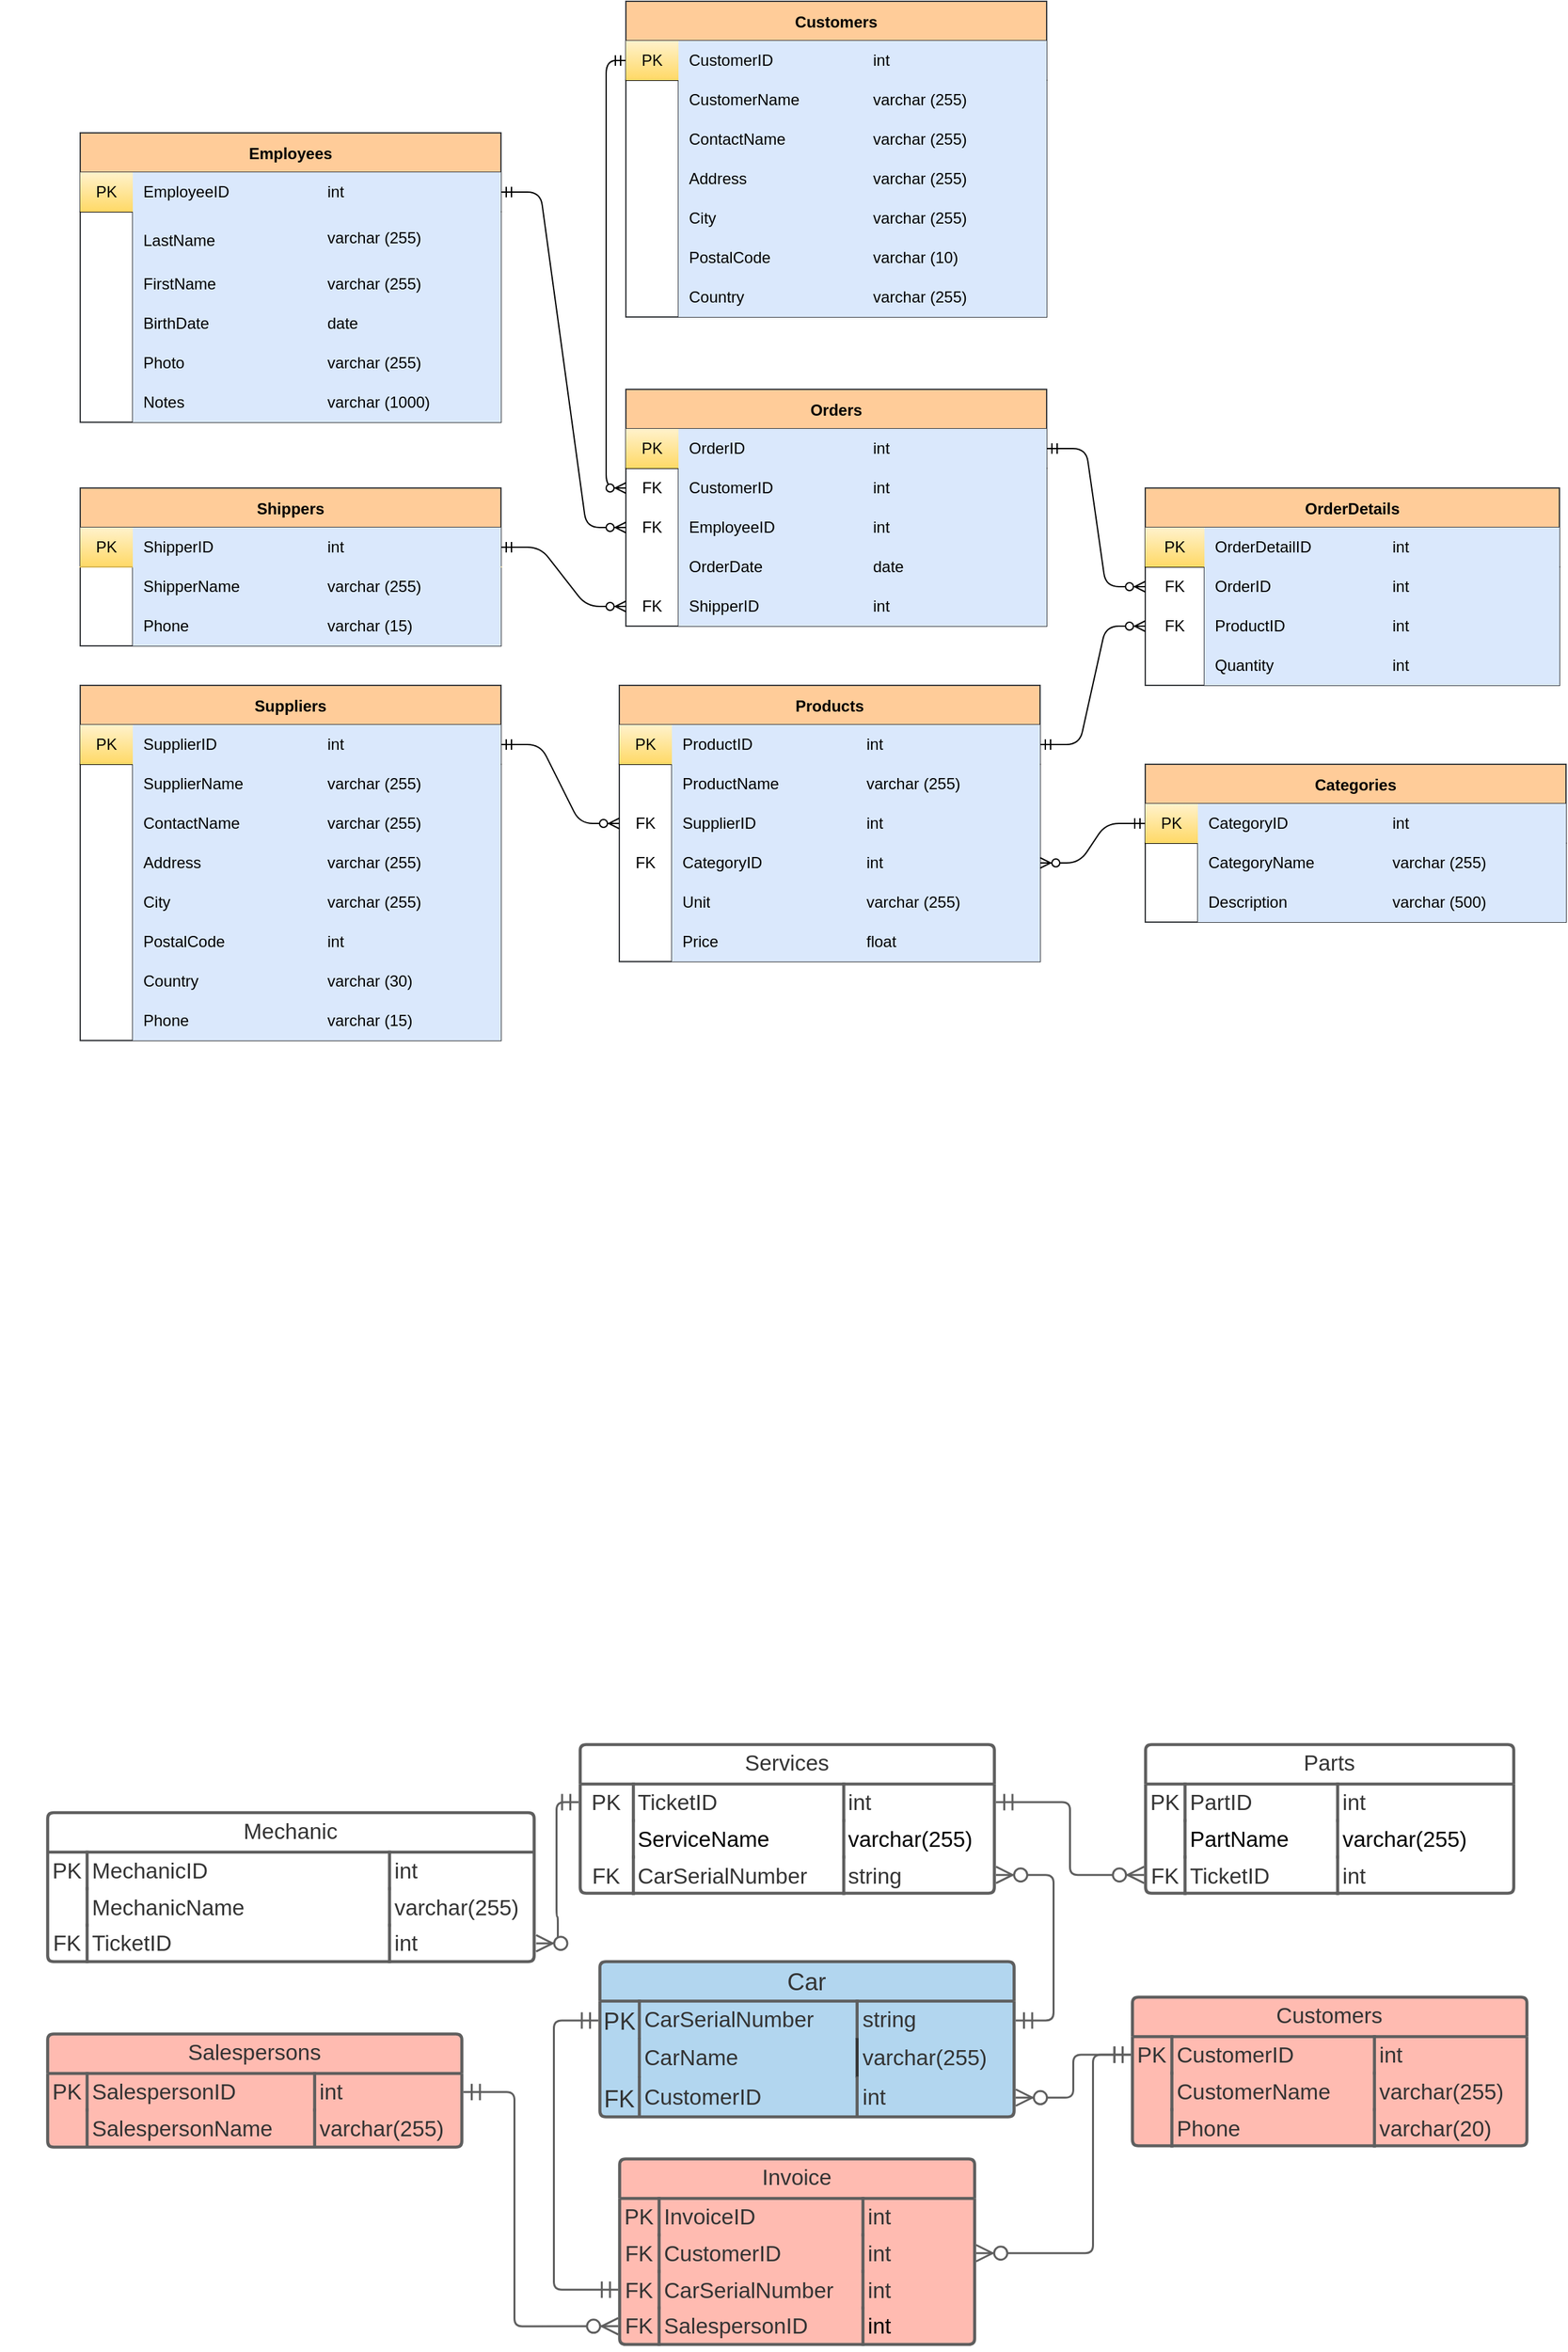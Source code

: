 <mxfile version="14.9.2" type="device"><diagram id="DKb1uXXWFaHTGSbYAAPm" name="Page-1"><mxGraphModel dx="2333" dy="1881" grid="1" gridSize="10" guides="1" tooltips="1" connect="1" arrows="1" fold="1" page="1" pageScale="1" pageWidth="850" pageHeight="1100" math="0" shadow="0"><root><mxCell id="0"/><mxCell id="1" parent="0"/><mxCell id="12" value="Customers" style="shape=table;startSize=30;container=1;collapsible=0;childLayout=tableLayout;fixedRows=1;rowLines=0;fontStyle=1;align=center;fillColor=#ffcc99;strokeColor=#36393d;" parent="1" vertex="1"><mxGeometry x="335" y="-860" width="320" height="240" as="geometry"/></mxCell><mxCell id="13" value="" style="shape=partialRectangle;html=1;whiteSpace=wrap;collapsible=0;dropTarget=0;pointerEvents=0;fillColor=none;top=0;left=0;bottom=1;right=0;points=[[0,0.5],[1,0.5]];portConstraint=eastwest;" parent="12" vertex="1"><mxGeometry y="30" width="320" height="30" as="geometry"/></mxCell><mxCell id="14" value="PK" style="shape=partialRectangle;html=1;whiteSpace=wrap;connectable=0;fillColor=#fff2cc;top=0;left=0;bottom=0;right=0;overflow=hidden;strokeColor=#d6b656;gradientColor=#ffd966;" parent="13" vertex="1"><mxGeometry width="40" height="30" as="geometry"/></mxCell><mxCell id="15" value="CustomerID" style="shape=partialRectangle;html=1;whiteSpace=wrap;connectable=0;fillColor=#dae8fc;top=0;left=0;bottom=0;right=0;align=left;spacingLeft=6;overflow=hidden;strokeColor=#6c8ebf;" parent="13" vertex="1"><mxGeometry x="40" width="140" height="30" as="geometry"/></mxCell><mxCell id="4zNLIWeorQXNwyUwHNdR-186" value="int" style="shape=partialRectangle;html=1;whiteSpace=wrap;connectable=0;fillColor=#dae8fc;top=0;left=0;bottom=0;right=0;align=left;spacingLeft=6;overflow=hidden;strokeColor=#6c8ebf;" vertex="1" parent="13"><mxGeometry x="180" width="140" height="30" as="geometry"/></mxCell><mxCell id="16" value="" style="shape=partialRectangle;html=1;whiteSpace=wrap;collapsible=0;dropTarget=0;pointerEvents=0;fillColor=none;top=0;left=0;bottom=0;right=0;points=[[0,0.5],[1,0.5]];portConstraint=eastwest;" parent="12" vertex="1"><mxGeometry y="60" width="320" height="30" as="geometry"/></mxCell><mxCell id="17" value="" style="shape=partialRectangle;html=1;whiteSpace=wrap;connectable=0;fillColor=none;top=0;left=0;bottom=0;right=0;overflow=hidden;" parent="16" vertex="1"><mxGeometry width="40" height="30" as="geometry"/></mxCell><mxCell id="18" value="CustomerName" style="shape=partialRectangle;html=1;whiteSpace=wrap;connectable=0;fillColor=#dae8fc;top=0;left=0;bottom=0;right=0;align=left;spacingLeft=6;overflow=hidden;strokeColor=#6c8ebf;" parent="16" vertex="1"><mxGeometry x="40" width="140" height="30" as="geometry"/></mxCell><mxCell id="4zNLIWeorQXNwyUwHNdR-187" value="&lt;span&gt;varchar (255)&lt;/span&gt;" style="shape=partialRectangle;html=1;whiteSpace=wrap;connectable=0;fillColor=#dae8fc;top=0;left=0;bottom=0;right=0;align=left;spacingLeft=6;overflow=hidden;strokeColor=#6c8ebf;" vertex="1" parent="16"><mxGeometry x="180" width="140" height="30" as="geometry"/></mxCell><mxCell id="19" value="" style="shape=partialRectangle;html=1;whiteSpace=wrap;collapsible=0;dropTarget=0;pointerEvents=0;fillColor=none;top=0;left=0;bottom=0;right=0;points=[[0,0.5],[1,0.5]];portConstraint=eastwest;" parent="12" vertex="1"><mxGeometry y="90" width="320" height="30" as="geometry"/></mxCell><mxCell id="20" value="" style="shape=partialRectangle;html=1;whiteSpace=wrap;connectable=0;fillColor=none;top=0;left=0;bottom=0;right=0;overflow=hidden;" parent="19" vertex="1"><mxGeometry width="40" height="30" as="geometry"/></mxCell><mxCell id="21" value="ContactName" style="shape=partialRectangle;html=1;whiteSpace=wrap;connectable=0;fillColor=#dae8fc;top=0;left=0;bottom=0;right=0;align=left;spacingLeft=6;overflow=hidden;strokeColor=#6c8ebf;" parent="19" vertex="1"><mxGeometry x="40" width="140" height="30" as="geometry"/></mxCell><mxCell id="4zNLIWeorQXNwyUwHNdR-188" value="&lt;span&gt;varchar (255)&lt;/span&gt;" style="shape=partialRectangle;html=1;whiteSpace=wrap;connectable=0;fillColor=#dae8fc;top=0;left=0;bottom=0;right=0;align=left;spacingLeft=6;overflow=hidden;strokeColor=#6c8ebf;" vertex="1" parent="19"><mxGeometry x="180" width="140" height="30" as="geometry"/></mxCell><mxCell id="4zNLIWeorQXNwyUwHNdR-189" style="shape=partialRectangle;html=1;whiteSpace=wrap;collapsible=0;dropTarget=0;pointerEvents=0;fillColor=none;top=0;left=0;bottom=0;right=0;points=[[0,0.5],[1,0.5]];portConstraint=eastwest;" vertex="1" parent="12"><mxGeometry y="120" width="320" height="30" as="geometry"/></mxCell><mxCell id="4zNLIWeorQXNwyUwHNdR-190" style="shape=partialRectangle;html=1;whiteSpace=wrap;connectable=0;fillColor=none;top=0;left=0;bottom=0;right=0;overflow=hidden;" vertex="1" parent="4zNLIWeorQXNwyUwHNdR-189"><mxGeometry width="40" height="30" as="geometry"/></mxCell><mxCell id="4zNLIWeorQXNwyUwHNdR-191" value="Address" style="shape=partialRectangle;html=1;whiteSpace=wrap;connectable=0;fillColor=#dae8fc;top=0;left=0;bottom=0;right=0;align=left;spacingLeft=6;overflow=hidden;strokeColor=#6c8ebf;" vertex="1" parent="4zNLIWeorQXNwyUwHNdR-189"><mxGeometry x="40" width="140" height="30" as="geometry"/></mxCell><mxCell id="4zNLIWeorQXNwyUwHNdR-192" value="&lt;span&gt;varchar (255)&lt;/span&gt;" style="shape=partialRectangle;html=1;whiteSpace=wrap;connectable=0;fillColor=#dae8fc;top=0;left=0;bottom=0;right=0;align=left;spacingLeft=6;overflow=hidden;strokeColor=#6c8ebf;" vertex="1" parent="4zNLIWeorQXNwyUwHNdR-189"><mxGeometry x="180" width="140" height="30" as="geometry"/></mxCell><mxCell id="4zNLIWeorQXNwyUwHNdR-193" style="shape=partialRectangle;html=1;whiteSpace=wrap;collapsible=0;dropTarget=0;pointerEvents=0;fillColor=none;top=0;left=0;bottom=0;right=0;points=[[0,0.5],[1,0.5]];portConstraint=eastwest;" vertex="1" parent="12"><mxGeometry y="150" width="320" height="30" as="geometry"/></mxCell><mxCell id="4zNLIWeorQXNwyUwHNdR-194" style="shape=partialRectangle;html=1;whiteSpace=wrap;connectable=0;fillColor=none;top=0;left=0;bottom=0;right=0;overflow=hidden;" vertex="1" parent="4zNLIWeorQXNwyUwHNdR-193"><mxGeometry width="40" height="30" as="geometry"/></mxCell><mxCell id="4zNLIWeorQXNwyUwHNdR-195" value="City" style="shape=partialRectangle;html=1;whiteSpace=wrap;connectable=0;fillColor=#dae8fc;top=0;left=0;bottom=0;right=0;align=left;spacingLeft=6;overflow=hidden;strokeColor=#6c8ebf;" vertex="1" parent="4zNLIWeorQXNwyUwHNdR-193"><mxGeometry x="40" width="140" height="30" as="geometry"/></mxCell><mxCell id="4zNLIWeorQXNwyUwHNdR-196" value="&lt;span&gt;varchar (255)&lt;/span&gt;" style="shape=partialRectangle;html=1;whiteSpace=wrap;connectable=0;fillColor=#dae8fc;top=0;left=0;bottom=0;right=0;align=left;spacingLeft=6;overflow=hidden;strokeColor=#6c8ebf;" vertex="1" parent="4zNLIWeorQXNwyUwHNdR-193"><mxGeometry x="180" width="140" height="30" as="geometry"/></mxCell><mxCell id="4zNLIWeorQXNwyUwHNdR-197" style="shape=partialRectangle;html=1;whiteSpace=wrap;collapsible=0;dropTarget=0;pointerEvents=0;fillColor=none;top=0;left=0;bottom=0;right=0;points=[[0,0.5],[1,0.5]];portConstraint=eastwest;" vertex="1" parent="12"><mxGeometry y="180" width="320" height="30" as="geometry"/></mxCell><mxCell id="4zNLIWeorQXNwyUwHNdR-198" style="shape=partialRectangle;html=1;whiteSpace=wrap;connectable=0;fillColor=none;top=0;left=0;bottom=0;right=0;overflow=hidden;" vertex="1" parent="4zNLIWeorQXNwyUwHNdR-197"><mxGeometry width="40" height="30" as="geometry"/></mxCell><mxCell id="4zNLIWeorQXNwyUwHNdR-199" value="PostalCode" style="shape=partialRectangle;html=1;whiteSpace=wrap;connectable=0;fillColor=#dae8fc;top=0;left=0;bottom=0;right=0;align=left;spacingLeft=6;overflow=hidden;strokeColor=#6c8ebf;" vertex="1" parent="4zNLIWeorQXNwyUwHNdR-197"><mxGeometry x="40" width="140" height="30" as="geometry"/></mxCell><mxCell id="4zNLIWeorQXNwyUwHNdR-200" value="&lt;span&gt;varchar (10)&lt;/span&gt;" style="shape=partialRectangle;html=1;whiteSpace=wrap;connectable=0;fillColor=#dae8fc;top=0;left=0;bottom=0;right=0;align=left;spacingLeft=6;overflow=hidden;strokeColor=#6c8ebf;" vertex="1" parent="4zNLIWeorQXNwyUwHNdR-197"><mxGeometry x="180" width="140" height="30" as="geometry"/></mxCell><mxCell id="4zNLIWeorQXNwyUwHNdR-201" style="shape=partialRectangle;html=1;whiteSpace=wrap;collapsible=0;dropTarget=0;pointerEvents=0;fillColor=none;top=0;left=0;bottom=0;right=0;points=[[0,0.5],[1,0.5]];portConstraint=eastwest;" vertex="1" parent="12"><mxGeometry y="210" width="320" height="30" as="geometry"/></mxCell><mxCell id="4zNLIWeorQXNwyUwHNdR-202" style="shape=partialRectangle;html=1;whiteSpace=wrap;connectable=0;fillColor=none;top=0;left=0;bottom=0;right=0;overflow=hidden;" vertex="1" parent="4zNLIWeorQXNwyUwHNdR-201"><mxGeometry width="40" height="30" as="geometry"/></mxCell><mxCell id="4zNLIWeorQXNwyUwHNdR-203" value="Country" style="shape=partialRectangle;html=1;whiteSpace=wrap;connectable=0;fillColor=#dae8fc;top=0;left=0;bottom=0;right=0;align=left;spacingLeft=6;overflow=hidden;strokeColor=#6c8ebf;" vertex="1" parent="4zNLIWeorQXNwyUwHNdR-201"><mxGeometry x="40" width="140" height="30" as="geometry"/></mxCell><mxCell id="4zNLIWeorQXNwyUwHNdR-204" value="&lt;span&gt;varchar (255)&lt;/span&gt;" style="shape=partialRectangle;html=1;whiteSpace=wrap;connectable=0;fillColor=#dae8fc;top=0;left=0;bottom=0;right=0;align=left;spacingLeft=6;overflow=hidden;strokeColor=#6c8ebf;" vertex="1" parent="4zNLIWeorQXNwyUwHNdR-201"><mxGeometry x="180" width="140" height="30" as="geometry"/></mxCell><mxCell id="22" value="" style="shape=partialRectangle;html=1;whiteSpace=wrap;collapsible=0;dropTarget=0;pointerEvents=0;fillColor=none;top=0;left=0;bottom=0;right=0;points=[[0,0.5],[1,0.5]];portConstraint=eastwest;" parent="1" vertex="1"><mxGeometry x="335" y="-740" width="180" height="30" as="geometry"/></mxCell><mxCell id="25" value="" style="shape=partialRectangle;html=1;whiteSpace=wrap;collapsible=0;dropTarget=0;pointerEvents=0;fillColor=none;top=0;left=0;bottom=0;right=0;points=[[0,0.5],[1,0.5]];portConstraint=eastwest;" parent="1" vertex="1"><mxGeometry x="335" y="-710" width="180" height="30" as="geometry"/></mxCell><mxCell id="26" value="" style="shape=partialRectangle;html=1;whiteSpace=wrap;connectable=0;fillColor=none;top=0;left=0;bottom=0;right=0;overflow=hidden;" parent="25" vertex="1"><mxGeometry width="40" height="30" as="geometry"/></mxCell><mxCell id="28" value="" style="shape=partialRectangle;html=1;whiteSpace=wrap;collapsible=0;dropTarget=0;pointerEvents=0;fillColor=none;top=0;left=0;bottom=0;right=0;points=[[0,0.5],[1,0.5]];portConstraint=eastwest;" parent="1" vertex="1"><mxGeometry x="335" y="-680" width="180" height="30" as="geometry"/></mxCell><mxCell id="31" value="" style="shape=partialRectangle;html=1;whiteSpace=wrap;collapsible=0;dropTarget=0;pointerEvents=0;fillColor=none;top=0;left=0;bottom=0;right=0;points=[[0,0.5],[1,0.5]];portConstraint=eastwest;" parent="1" vertex="1"><mxGeometry x="335" y="-650" width="180" height="30" as="geometry"/></mxCell><mxCell id="32" value="" style="shape=partialRectangle;html=1;whiteSpace=wrap;connectable=0;fillColor=none;top=0;left=0;bottom=0;right=0;overflow=hidden;" parent="31" vertex="1"><mxGeometry width="40" height="30" as="geometry"/></mxCell><mxCell id="34" value="Categories" style="shape=table;startSize=30;container=1;collapsible=0;childLayout=tableLayout;fixedRows=1;rowLines=0;fontStyle=1;align=center;fillColor=#ffcc99;strokeColor=#36393d;" parent="1" vertex="1"><mxGeometry x="730" y="-280" width="320" height="120" as="geometry"/></mxCell><mxCell id="35" value="" style="shape=partialRectangle;html=1;whiteSpace=wrap;collapsible=0;dropTarget=0;pointerEvents=0;fillColor=none;top=0;left=0;bottom=1;right=0;points=[[0,0.5],[1,0.5]];portConstraint=eastwest;" parent="34" vertex="1"><mxGeometry y="30" width="320" height="30" as="geometry"/></mxCell><mxCell id="36" value="PK" style="shape=partialRectangle;html=1;whiteSpace=wrap;connectable=0;fillColor=#fff2cc;top=0;left=0;bottom=0;right=0;overflow=hidden;gradientColor=#ffd966;strokeColor=#d6b656;" parent="35" vertex="1"><mxGeometry width="40" height="30" as="geometry"/></mxCell><mxCell id="37" value="CategoryID" style="shape=partialRectangle;html=1;whiteSpace=wrap;connectable=0;fillColor=#dae8fc;top=0;left=0;bottom=0;right=0;align=left;spacingLeft=6;overflow=hidden;strokeColor=#6c8ebf;" parent="35" vertex="1"><mxGeometry x="40" width="140" height="30" as="geometry"/></mxCell><mxCell id="4zNLIWeorQXNwyUwHNdR-227" value="int" style="shape=partialRectangle;html=1;whiteSpace=wrap;connectable=0;fillColor=#dae8fc;top=0;left=0;bottom=0;right=0;align=left;spacingLeft=6;overflow=hidden;strokeColor=#6c8ebf;" vertex="1" parent="35"><mxGeometry x="180" width="140" height="30" as="geometry"/></mxCell><mxCell id="38" value="" style="shape=partialRectangle;html=1;whiteSpace=wrap;collapsible=0;dropTarget=0;pointerEvents=0;fillColor=none;top=0;left=0;bottom=0;right=0;points=[[0,0.5],[1,0.5]];portConstraint=eastwest;" parent="34" vertex="1"><mxGeometry y="60" width="320" height="30" as="geometry"/></mxCell><mxCell id="39" value="" style="shape=partialRectangle;html=1;whiteSpace=wrap;connectable=0;fillColor=none;top=0;left=0;bottom=0;right=0;overflow=hidden;" parent="38" vertex="1"><mxGeometry width="40" height="30" as="geometry"/></mxCell><mxCell id="40" value="CategoryName" style="shape=partialRectangle;html=1;whiteSpace=wrap;connectable=0;fillColor=#dae8fc;top=0;left=0;bottom=0;right=0;align=left;spacingLeft=6;overflow=hidden;strokeColor=#6c8ebf;" parent="38" vertex="1"><mxGeometry x="40" width="140" height="30" as="geometry"/></mxCell><mxCell id="4zNLIWeorQXNwyUwHNdR-228" value="varchar (255)" style="shape=partialRectangle;html=1;whiteSpace=wrap;connectable=0;fillColor=#dae8fc;top=0;left=0;bottom=0;right=0;align=left;spacingLeft=6;overflow=hidden;strokeColor=#6c8ebf;" vertex="1" parent="38"><mxGeometry x="180" width="140" height="30" as="geometry"/></mxCell><mxCell id="41" value="" style="shape=partialRectangle;html=1;whiteSpace=wrap;collapsible=0;dropTarget=0;pointerEvents=0;fillColor=none;top=0;left=0;bottom=0;right=0;points=[[0,0.5],[1,0.5]];portConstraint=eastwest;" parent="34" vertex="1"><mxGeometry y="90" width="320" height="30" as="geometry"/></mxCell><mxCell id="42" value="" style="shape=partialRectangle;html=1;whiteSpace=wrap;connectable=0;fillColor=none;top=0;left=0;bottom=0;right=0;overflow=hidden;" parent="41" vertex="1"><mxGeometry width="40" height="30" as="geometry"/></mxCell><mxCell id="43" value="Description" style="shape=partialRectangle;html=1;whiteSpace=wrap;connectable=0;fillColor=#dae8fc;top=0;left=0;bottom=0;right=0;align=left;spacingLeft=6;overflow=hidden;strokeColor=#6c8ebf;" parent="41" vertex="1"><mxGeometry x="40" width="140" height="30" as="geometry"/></mxCell><mxCell id="4zNLIWeorQXNwyUwHNdR-229" value="varchar (500)" style="shape=partialRectangle;html=1;whiteSpace=wrap;connectable=0;fillColor=#dae8fc;top=0;left=0;bottom=0;right=0;align=left;spacingLeft=6;overflow=hidden;strokeColor=#6c8ebf;" vertex="1" parent="41"><mxGeometry x="180" width="140" height="30" as="geometry"/></mxCell><mxCell id="54" value="Employees" style="shape=table;startSize=30;container=1;collapsible=0;childLayout=tableLayout;fixedRows=1;rowLines=0;fontStyle=1;align=center;fillColor=#ffcc99;strokeColor=#36393d;" parent="1" vertex="1"><mxGeometry x="-80" y="-760" width="320" height="220" as="geometry"/></mxCell><mxCell id="55" value="" style="shape=partialRectangle;html=1;whiteSpace=wrap;collapsible=0;dropTarget=0;pointerEvents=0;fillColor=none;top=0;left=0;bottom=1;right=0;points=[[0,0.5],[1,0.5]];portConstraint=eastwest;" parent="54" vertex="1"><mxGeometry y="30" width="320" height="30" as="geometry"/></mxCell><mxCell id="56" value="PK" style="shape=partialRectangle;html=1;whiteSpace=wrap;connectable=0;fillColor=#fff2cc;top=0;left=0;bottom=0;right=0;overflow=hidden;gradientColor=#ffd966;strokeColor=#d6b656;" parent="55" vertex="1"><mxGeometry width="40" height="30" as="geometry"/></mxCell><mxCell id="57" value="EmployeeID" style="shape=partialRectangle;html=1;whiteSpace=wrap;connectable=0;fillColor=#dae8fc;top=0;left=0;bottom=0;right=0;align=left;spacingLeft=6;overflow=hidden;strokeColor=#6c8ebf;" parent="55" vertex="1"><mxGeometry x="40" width="140" height="30" as="geometry"/></mxCell><mxCell id="4zNLIWeorQXNwyUwHNdR-171" value="int" style="shape=partialRectangle;html=1;whiteSpace=wrap;connectable=0;fillColor=#dae8fc;top=0;left=0;bottom=0;right=0;align=left;spacingLeft=6;overflow=hidden;strokeColor=#6c8ebf;" vertex="1" parent="55"><mxGeometry x="180" width="140" height="30" as="geometry"/></mxCell><mxCell id="58" value="" style="shape=partialRectangle;html=1;whiteSpace=wrap;collapsible=0;dropTarget=0;pointerEvents=0;fillColor=none;top=0;left=0;bottom=0;right=0;points=[[0,0.5],[1,0.5]];portConstraint=eastwest;verticalAlign=top;" parent="54" vertex="1"><mxGeometry y="60" width="320" height="40" as="geometry"/></mxCell><mxCell id="59" value="" style="shape=partialRectangle;html=1;whiteSpace=wrap;connectable=0;fillColor=none;top=0;left=0;bottom=0;right=0;overflow=hidden;" parent="58" vertex="1"><mxGeometry width="40" height="40" as="geometry"/></mxCell><mxCell id="60" value="&lt;p style=&quot;line-height: 120%&quot;&gt;LastName&lt;/p&gt;" style="shape=partialRectangle;html=1;whiteSpace=wrap;connectable=0;fillColor=#dae8fc;top=0;left=0;bottom=0;right=0;align=left;spacingLeft=6;overflow=hidden;strokeColor=#6c8ebf;verticalAlign=middle;" parent="58" vertex="1"><mxGeometry x="40" width="140" height="40" as="geometry"/></mxCell><mxCell id="4zNLIWeorQXNwyUwHNdR-172" value="varchar (255)" style="shape=partialRectangle;html=1;whiteSpace=wrap;connectable=0;fillColor=#dae8fc;top=0;left=0;bottom=0;right=0;align=left;spacingLeft=6;overflow=hidden;strokeColor=#6c8ebf;" vertex="1" parent="58"><mxGeometry x="180" width="140" height="40" as="geometry"/></mxCell><mxCell id="61" value="" style="shape=partialRectangle;html=1;whiteSpace=wrap;collapsible=0;dropTarget=0;pointerEvents=0;fillColor=none;top=0;left=0;bottom=0;right=0;points=[[0,0.5],[1,0.5]];portConstraint=eastwest;" parent="54" vertex="1"><mxGeometry y="100" width="320" height="30" as="geometry"/></mxCell><mxCell id="62" value="" style="shape=partialRectangle;html=1;whiteSpace=wrap;connectable=0;fillColor=none;top=0;left=0;bottom=0;right=0;overflow=hidden;" parent="61" vertex="1"><mxGeometry width="40" height="30" as="geometry"/></mxCell><mxCell id="63" value="FirstName" style="shape=partialRectangle;html=1;whiteSpace=wrap;connectable=0;fillColor=#dae8fc;top=0;left=0;bottom=0;right=0;align=left;spacingLeft=6;overflow=hidden;strokeColor=#6c8ebf;verticalAlign=middle;" parent="61" vertex="1"><mxGeometry x="40" width="140" height="30" as="geometry"/></mxCell><mxCell id="4zNLIWeorQXNwyUwHNdR-173" value="varchar (255)" style="shape=partialRectangle;html=1;whiteSpace=wrap;connectable=0;fillColor=#dae8fc;top=0;left=0;bottom=0;right=0;align=left;spacingLeft=6;overflow=hidden;strokeColor=#6c8ebf;" vertex="1" parent="61"><mxGeometry x="180" width="140" height="30" as="geometry"/></mxCell><mxCell id="4zNLIWeorQXNwyUwHNdR-174" style="shape=partialRectangle;html=1;whiteSpace=wrap;collapsible=0;dropTarget=0;pointerEvents=0;fillColor=none;top=0;left=0;bottom=0;right=0;points=[[0,0.5],[1,0.5]];portConstraint=eastwest;" vertex="1" parent="54"><mxGeometry y="130" width="320" height="30" as="geometry"/></mxCell><mxCell id="4zNLIWeorQXNwyUwHNdR-175" style="shape=partialRectangle;html=1;whiteSpace=wrap;connectable=0;fillColor=none;top=0;left=0;bottom=0;right=0;overflow=hidden;" vertex="1" parent="4zNLIWeorQXNwyUwHNdR-174"><mxGeometry width="40" height="30" as="geometry"/></mxCell><mxCell id="4zNLIWeorQXNwyUwHNdR-176" value="BirthDate" style="shape=partialRectangle;html=1;whiteSpace=wrap;connectable=0;fillColor=#dae8fc;top=0;left=0;bottom=0;right=0;align=left;spacingLeft=6;overflow=hidden;strokeColor=#6c8ebf;" vertex="1" parent="4zNLIWeorQXNwyUwHNdR-174"><mxGeometry x="40" width="140" height="30" as="geometry"/></mxCell><mxCell id="4zNLIWeorQXNwyUwHNdR-177" value="date" style="shape=partialRectangle;html=1;whiteSpace=wrap;connectable=0;fillColor=#dae8fc;top=0;left=0;bottom=0;right=0;align=left;spacingLeft=6;overflow=hidden;strokeColor=#6c8ebf;" vertex="1" parent="4zNLIWeorQXNwyUwHNdR-174"><mxGeometry x="180" width="140" height="30" as="geometry"/></mxCell><mxCell id="4zNLIWeorQXNwyUwHNdR-178" style="shape=partialRectangle;html=1;whiteSpace=wrap;collapsible=0;dropTarget=0;pointerEvents=0;fillColor=none;top=0;left=0;bottom=0;right=0;points=[[0,0.5],[1,0.5]];portConstraint=eastwest;" vertex="1" parent="54"><mxGeometry y="160" width="320" height="30" as="geometry"/></mxCell><mxCell id="4zNLIWeorQXNwyUwHNdR-179" style="shape=partialRectangle;html=1;whiteSpace=wrap;connectable=0;fillColor=none;top=0;left=0;bottom=0;right=0;overflow=hidden;" vertex="1" parent="4zNLIWeorQXNwyUwHNdR-178"><mxGeometry width="40" height="30" as="geometry"/></mxCell><mxCell id="4zNLIWeorQXNwyUwHNdR-180" value="Photo" style="shape=partialRectangle;html=1;whiteSpace=wrap;connectable=0;fillColor=#dae8fc;top=0;left=0;bottom=0;right=0;align=left;spacingLeft=6;overflow=hidden;strokeColor=#6c8ebf;" vertex="1" parent="4zNLIWeorQXNwyUwHNdR-178"><mxGeometry x="40" width="140" height="30" as="geometry"/></mxCell><mxCell id="4zNLIWeorQXNwyUwHNdR-181" value="varchar (255)" style="shape=partialRectangle;html=1;whiteSpace=wrap;connectable=0;fillColor=#dae8fc;top=0;left=0;bottom=0;right=0;align=left;spacingLeft=6;overflow=hidden;strokeColor=#6c8ebf;" vertex="1" parent="4zNLIWeorQXNwyUwHNdR-178"><mxGeometry x="180" width="140" height="30" as="geometry"/></mxCell><mxCell id="4zNLIWeorQXNwyUwHNdR-182" style="shape=partialRectangle;html=1;whiteSpace=wrap;collapsible=0;dropTarget=0;pointerEvents=0;fillColor=none;top=0;left=0;bottom=0;right=0;points=[[0,0.5],[1,0.5]];portConstraint=eastwest;" vertex="1" parent="54"><mxGeometry y="190" width="320" height="30" as="geometry"/></mxCell><mxCell id="4zNLIWeorQXNwyUwHNdR-183" style="shape=partialRectangle;html=1;whiteSpace=wrap;connectable=0;fillColor=none;top=0;left=0;bottom=0;right=0;overflow=hidden;" vertex="1" parent="4zNLIWeorQXNwyUwHNdR-182"><mxGeometry width="40" height="30" as="geometry"/></mxCell><mxCell id="4zNLIWeorQXNwyUwHNdR-184" value="Notes" style="shape=partialRectangle;html=1;whiteSpace=wrap;connectable=0;fillColor=#dae8fc;top=0;left=0;bottom=0;right=0;align=left;spacingLeft=6;overflow=hidden;strokeColor=#6c8ebf;" vertex="1" parent="4zNLIWeorQXNwyUwHNdR-182"><mxGeometry x="40" width="140" height="30" as="geometry"/></mxCell><mxCell id="4zNLIWeorQXNwyUwHNdR-185" value="varchar (1000)" style="shape=partialRectangle;html=1;whiteSpace=wrap;connectable=0;fillColor=#dae8fc;top=0;left=0;bottom=0;right=0;align=left;spacingLeft=6;overflow=hidden;strokeColor=#6c8ebf;" vertex="1" parent="4zNLIWeorQXNwyUwHNdR-182"><mxGeometry x="180" width="140" height="30" as="geometry"/></mxCell><mxCell id="64" value="" style="shape=partialRectangle;html=1;whiteSpace=wrap;collapsible=0;dropTarget=0;pointerEvents=0;fillColor=none;top=0;left=0;bottom=0;right=0;points=[[0,0.5],[1,0.5]];portConstraint=eastwest;" parent="1" vertex="1"><mxGeometry x="-140" y="-550" width="180" height="30" as="geometry"/></mxCell><mxCell id="67" value="" style="shape=partialRectangle;html=1;whiteSpace=wrap;collapsible=0;dropTarget=0;pointerEvents=0;fillColor=none;top=0;left=0;bottom=0;right=0;points=[[0,0.5],[1,0.5]];portConstraint=eastwest;" parent="1" vertex="1"><mxGeometry x="-140" y="-520" width="180" height="30" as="geometry"/></mxCell><mxCell id="70" value="" style="shape=partialRectangle;html=1;whiteSpace=wrap;collapsible=0;dropTarget=0;pointerEvents=0;fillColor=none;top=0;left=0;bottom=0;right=0;points=[[0,0.5],[1,0.5]];portConstraint=eastwest;" parent="1" vertex="1"><mxGeometry x="-140" y="-490" width="180" height="30" as="geometry"/></mxCell><mxCell id="76" value="OrderDetails" style="shape=table;startSize=30;container=1;collapsible=0;childLayout=tableLayout;fixedRows=1;rowLines=0;fontStyle=1;align=center;fillColor=#ffcc99;strokeColor=#36393d;" parent="1" vertex="1"><mxGeometry x="730" y="-490" width="315" height="150" as="geometry"/></mxCell><mxCell id="77" value="" style="shape=partialRectangle;html=1;whiteSpace=wrap;collapsible=0;dropTarget=0;pointerEvents=0;fillColor=none;top=0;left=0;bottom=1;right=0;points=[[0,0.5],[1,0.5]];portConstraint=eastwest;" parent="76" vertex="1"><mxGeometry y="30" width="315" height="30" as="geometry"/></mxCell><mxCell id="78" value="PK" style="shape=partialRectangle;html=1;whiteSpace=wrap;connectable=0;fillColor=#fff2cc;top=0;left=0;bottom=0;right=0;overflow=hidden;gradientColor=#ffd966;strokeColor=#d6b656;" parent="77" vertex="1"><mxGeometry width="45" height="30" as="geometry"/></mxCell><mxCell id="79" value="OrderDetailID" style="shape=partialRectangle;html=1;whiteSpace=wrap;connectable=0;fillColor=#dae8fc;top=0;left=0;bottom=0;right=0;align=left;spacingLeft=6;overflow=hidden;strokeColor=#6c8ebf;" parent="77" vertex="1"><mxGeometry x="45" width="135" height="30" as="geometry"/></mxCell><mxCell id="4zNLIWeorQXNwyUwHNdR-223" value="int" style="shape=partialRectangle;html=1;whiteSpace=wrap;connectable=0;fillColor=#dae8fc;top=0;left=0;bottom=0;right=0;align=left;spacingLeft=6;overflow=hidden;strokeColor=#6c8ebf;" vertex="1" parent="77"><mxGeometry x="180" width="135" height="30" as="geometry"/></mxCell><mxCell id="80" value="" style="shape=partialRectangle;html=1;whiteSpace=wrap;collapsible=0;dropTarget=0;pointerEvents=0;fillColor=none;top=0;left=0;bottom=0;right=0;points=[[0,0.5],[1,0.5]];portConstraint=eastwest;" parent="76" vertex="1"><mxGeometry y="60" width="315" height="30" as="geometry"/></mxCell><mxCell id="81" value="FK" style="shape=partialRectangle;html=1;whiteSpace=wrap;connectable=0;fillColor=none;top=0;left=0;bottom=0;right=0;overflow=hidden;" parent="80" vertex="1"><mxGeometry width="45" height="30" as="geometry"/></mxCell><mxCell id="82" value="OrderID" style="shape=partialRectangle;html=1;whiteSpace=wrap;connectable=0;fillColor=#dae8fc;top=0;left=0;bottom=0;right=0;align=left;spacingLeft=6;overflow=hidden;strokeColor=#6c8ebf;" parent="80" vertex="1"><mxGeometry x="45" width="135" height="30" as="geometry"/></mxCell><mxCell id="4zNLIWeorQXNwyUwHNdR-224" value="int" style="shape=partialRectangle;html=1;whiteSpace=wrap;connectable=0;fillColor=#dae8fc;top=0;left=0;bottom=0;right=0;align=left;spacingLeft=6;overflow=hidden;strokeColor=#6c8ebf;" vertex="1" parent="80"><mxGeometry x="180" width="135" height="30" as="geometry"/></mxCell><mxCell id="83" value="" style="shape=partialRectangle;html=1;whiteSpace=wrap;collapsible=0;dropTarget=0;pointerEvents=0;fillColor=none;top=0;left=0;bottom=0;right=0;points=[[0,0.5],[1,0.5]];portConstraint=eastwest;" parent="76" vertex="1"><mxGeometry y="90" width="315" height="30" as="geometry"/></mxCell><mxCell id="84" value="FK" style="shape=partialRectangle;html=1;whiteSpace=wrap;connectable=0;fillColor=none;top=0;left=0;bottom=0;right=0;overflow=hidden;" parent="83" vertex="1"><mxGeometry width="45" height="30" as="geometry"/></mxCell><mxCell id="85" value="ProductID" style="shape=partialRectangle;html=1;whiteSpace=wrap;connectable=0;fillColor=#dae8fc;top=0;left=0;bottom=0;right=0;align=left;spacingLeft=6;overflow=hidden;strokeColor=#6c8ebf;" parent="83" vertex="1"><mxGeometry x="45" width="135" height="30" as="geometry"/></mxCell><mxCell id="4zNLIWeorQXNwyUwHNdR-225" value="int" style="shape=partialRectangle;html=1;whiteSpace=wrap;connectable=0;fillColor=#dae8fc;top=0;left=0;bottom=0;right=0;align=left;spacingLeft=6;overflow=hidden;strokeColor=#6c8ebf;" vertex="1" parent="83"><mxGeometry x="180" width="135" height="30" as="geometry"/></mxCell><mxCell id="4zNLIWeorQXNwyUwHNdR-220" style="shape=partialRectangle;html=1;whiteSpace=wrap;collapsible=0;dropTarget=0;pointerEvents=0;fillColor=none;top=0;left=0;bottom=0;right=0;points=[[0,0.5],[1,0.5]];portConstraint=eastwest;" vertex="1" parent="76"><mxGeometry y="120" width="315" height="30" as="geometry"/></mxCell><mxCell id="4zNLIWeorQXNwyUwHNdR-221" style="shape=partialRectangle;html=1;whiteSpace=wrap;connectable=0;fillColor=none;top=0;left=0;bottom=0;right=0;overflow=hidden;" vertex="1" parent="4zNLIWeorQXNwyUwHNdR-220"><mxGeometry width="45" height="30" as="geometry"/></mxCell><mxCell id="4zNLIWeorQXNwyUwHNdR-222" value="Quantity" style="shape=partialRectangle;html=1;whiteSpace=wrap;connectable=0;fillColor=#dae8fc;top=0;left=0;bottom=0;right=0;align=left;spacingLeft=6;overflow=hidden;strokeColor=#6c8ebf;" vertex="1" parent="4zNLIWeorQXNwyUwHNdR-220"><mxGeometry x="45" width="135" height="30" as="geometry"/></mxCell><mxCell id="4zNLIWeorQXNwyUwHNdR-226" value="int" style="shape=partialRectangle;html=1;whiteSpace=wrap;connectable=0;fillColor=#dae8fc;top=0;left=0;bottom=0;right=0;align=left;spacingLeft=6;overflow=hidden;strokeColor=#6c8ebf;" vertex="1" parent="4zNLIWeorQXNwyUwHNdR-220"><mxGeometry x="180" width="135" height="30" as="geometry"/></mxCell><mxCell id="89" value="Orders" style="shape=table;startSize=30;container=1;collapsible=0;childLayout=tableLayout;fixedRows=1;rowLines=0;fontStyle=1;align=center;fillColor=#ffcc99;strokeColor=#36393d;" parent="1" vertex="1"><mxGeometry x="335" y="-565" width="320" height="180" as="geometry"/></mxCell><mxCell id="90" value="" style="shape=partialRectangle;html=1;whiteSpace=wrap;collapsible=0;dropTarget=0;pointerEvents=0;fillColor=none;top=0;left=0;bottom=1;right=0;points=[[0,0.5],[1,0.5]];portConstraint=eastwest;" parent="89" vertex="1"><mxGeometry y="30" width="320" height="30" as="geometry"/></mxCell><mxCell id="91" value="PK" style="shape=partialRectangle;html=1;whiteSpace=wrap;connectable=0;fillColor=#fff2cc;top=0;left=0;bottom=0;right=0;overflow=hidden;gradientColor=#ffd966;strokeColor=#d6b656;" parent="90" vertex="1"><mxGeometry width="40" height="30" as="geometry"/></mxCell><mxCell id="92" value="OrderID" style="shape=partialRectangle;html=1;whiteSpace=wrap;connectable=0;fillColor=#dae8fc;top=0;left=0;bottom=0;right=0;align=left;spacingLeft=6;overflow=hidden;strokeColor=#6c8ebf;" parent="90" vertex="1"><mxGeometry x="40" width="140" height="30" as="geometry"/></mxCell><mxCell id="4zNLIWeorQXNwyUwHNdR-209" value="int" style="shape=partialRectangle;html=1;whiteSpace=wrap;connectable=0;fillColor=#dae8fc;top=0;left=0;bottom=0;right=0;align=left;spacingLeft=6;overflow=hidden;strokeColor=#6c8ebf;" vertex="1" parent="90"><mxGeometry x="180" width="140" height="30" as="geometry"/></mxCell><mxCell id="93" value="" style="shape=partialRectangle;html=1;whiteSpace=wrap;collapsible=0;dropTarget=0;pointerEvents=0;fillColor=none;top=0;left=0;bottom=0;right=0;points=[[0,0.5],[1,0.5]];portConstraint=eastwest;" parent="89" vertex="1"><mxGeometry y="60" width="320" height="30" as="geometry"/></mxCell><mxCell id="94" value="FK" style="shape=partialRectangle;html=1;whiteSpace=wrap;connectable=0;fillColor=none;top=0;left=0;bottom=0;right=0;overflow=hidden;" parent="93" vertex="1"><mxGeometry width="40" height="30" as="geometry"/></mxCell><mxCell id="95" value="CustomerID" style="shape=partialRectangle;html=1;whiteSpace=wrap;connectable=0;fillColor=#dae8fc;top=0;left=0;bottom=0;right=0;align=left;spacingLeft=6;overflow=hidden;strokeColor=#6c8ebf;" parent="93" vertex="1"><mxGeometry x="40" width="140" height="30" as="geometry"/></mxCell><mxCell id="4zNLIWeorQXNwyUwHNdR-210" value="int" style="shape=partialRectangle;html=1;whiteSpace=wrap;connectable=0;fillColor=#dae8fc;top=0;left=0;bottom=0;right=0;align=left;spacingLeft=6;overflow=hidden;strokeColor=#6c8ebf;" vertex="1" parent="93"><mxGeometry x="180" width="140" height="30" as="geometry"/></mxCell><mxCell id="96" value="" style="shape=partialRectangle;html=1;whiteSpace=wrap;collapsible=0;dropTarget=0;pointerEvents=0;fillColor=none;top=0;left=0;bottom=0;right=0;points=[[0,0.5],[1,0.5]];portConstraint=eastwest;" parent="89" vertex="1"><mxGeometry y="90" width="320" height="30" as="geometry"/></mxCell><mxCell id="97" value="FK" style="shape=partialRectangle;html=1;whiteSpace=wrap;connectable=0;fillColor=none;top=0;left=0;bottom=0;right=0;overflow=hidden;" parent="96" vertex="1"><mxGeometry width="40" height="30" as="geometry"/></mxCell><mxCell id="98" value="EmployeeID" style="shape=partialRectangle;html=1;whiteSpace=wrap;connectable=0;fillColor=#dae8fc;top=0;left=0;bottom=0;right=0;align=left;spacingLeft=6;overflow=hidden;strokeColor=#6c8ebf;" parent="96" vertex="1"><mxGeometry x="40" width="140" height="30" as="geometry"/></mxCell><mxCell id="4zNLIWeorQXNwyUwHNdR-211" value="int" style="shape=partialRectangle;html=1;whiteSpace=wrap;connectable=0;fillColor=#dae8fc;top=0;left=0;bottom=0;right=0;align=left;spacingLeft=6;overflow=hidden;strokeColor=#6c8ebf;" vertex="1" parent="96"><mxGeometry x="180" width="140" height="30" as="geometry"/></mxCell><mxCell id="4zNLIWeorQXNwyUwHNdR-212" style="shape=partialRectangle;html=1;whiteSpace=wrap;collapsible=0;dropTarget=0;pointerEvents=0;fillColor=none;top=0;left=0;bottom=0;right=0;points=[[0,0.5],[1,0.5]];portConstraint=eastwest;" vertex="1" parent="89"><mxGeometry y="120" width="320" height="30" as="geometry"/></mxCell><mxCell id="4zNLIWeorQXNwyUwHNdR-213" style="shape=partialRectangle;html=1;whiteSpace=wrap;connectable=0;fillColor=none;top=0;left=0;bottom=0;right=0;overflow=hidden;" vertex="1" parent="4zNLIWeorQXNwyUwHNdR-212"><mxGeometry width="40" height="30" as="geometry"/></mxCell><mxCell id="4zNLIWeorQXNwyUwHNdR-214" value="OrderDate" style="shape=partialRectangle;html=1;whiteSpace=wrap;connectable=0;fillColor=#dae8fc;top=0;left=0;bottom=0;right=0;align=left;spacingLeft=6;overflow=hidden;strokeColor=#6c8ebf;" vertex="1" parent="4zNLIWeorQXNwyUwHNdR-212"><mxGeometry x="40" width="140" height="30" as="geometry"/></mxCell><mxCell id="4zNLIWeorQXNwyUwHNdR-215" value="date" style="shape=partialRectangle;html=1;whiteSpace=wrap;connectable=0;fillColor=#dae8fc;top=0;left=0;bottom=0;right=0;align=left;spacingLeft=6;overflow=hidden;strokeColor=#6c8ebf;" vertex="1" parent="4zNLIWeorQXNwyUwHNdR-212"><mxGeometry x="180" width="140" height="30" as="geometry"/></mxCell><mxCell id="4zNLIWeorQXNwyUwHNdR-216" style="shape=partialRectangle;html=1;whiteSpace=wrap;collapsible=0;dropTarget=0;pointerEvents=0;fillColor=none;top=0;left=0;bottom=0;right=0;points=[[0,0.5],[1,0.5]];portConstraint=eastwest;" vertex="1" parent="89"><mxGeometry y="150" width="320" height="30" as="geometry"/></mxCell><mxCell id="4zNLIWeorQXNwyUwHNdR-217" value="FK" style="shape=partialRectangle;html=1;whiteSpace=wrap;connectable=0;fillColor=none;top=0;left=0;bottom=0;right=0;overflow=hidden;" vertex="1" parent="4zNLIWeorQXNwyUwHNdR-216"><mxGeometry width="40" height="30" as="geometry"/></mxCell><mxCell id="4zNLIWeorQXNwyUwHNdR-218" value="ShipperID" style="shape=partialRectangle;html=1;whiteSpace=wrap;connectable=0;fillColor=#dae8fc;top=0;left=0;bottom=0;right=0;align=left;spacingLeft=6;overflow=hidden;strokeColor=#6c8ebf;" vertex="1" parent="4zNLIWeorQXNwyUwHNdR-216"><mxGeometry x="40" width="140" height="30" as="geometry"/></mxCell><mxCell id="4zNLIWeorQXNwyUwHNdR-219" value="int" style="shape=partialRectangle;html=1;whiteSpace=wrap;connectable=0;fillColor=#dae8fc;top=0;left=0;bottom=0;right=0;align=left;spacingLeft=6;overflow=hidden;strokeColor=#6c8ebf;" vertex="1" parent="4zNLIWeorQXNwyUwHNdR-216"><mxGeometry x="180" width="140" height="30" as="geometry"/></mxCell><mxCell id="99" value="" style="shape=partialRectangle;html=1;whiteSpace=wrap;collapsible=0;dropTarget=0;pointerEvents=0;fillColor=none;top=0;left=0;bottom=0;right=0;points=[[0,0.5],[1,0.5]];portConstraint=eastwest;" parent="1" vertex="1"><mxGeometry x="335" y="-445" width="180" height="30" as="geometry"/></mxCell><mxCell id="102" value="" style="shape=partialRectangle;html=1;whiteSpace=wrap;collapsible=0;dropTarget=0;pointerEvents=0;fillColor=none;top=0;left=0;bottom=0;right=0;points=[[0,0.5],[1,0.5]];portConstraint=eastwest;" parent="1" vertex="1"><mxGeometry x="335" y="-415" width="180" height="30" as="geometry"/></mxCell><mxCell id="108" value="Products" style="shape=table;startSize=30;container=1;collapsible=0;childLayout=tableLayout;fixedRows=1;rowLines=0;fontStyle=1;align=center;fillColor=#ffcc99;strokeColor=#36393d;" parent="1" vertex="1"><mxGeometry x="330" y="-340" width="320" height="210" as="geometry"/></mxCell><mxCell id="109" value="" style="shape=partialRectangle;html=1;whiteSpace=wrap;collapsible=0;dropTarget=0;pointerEvents=0;fillColor=none;top=0;left=0;bottom=1;right=0;points=[[0,0.5],[1,0.5]];portConstraint=eastwest;" parent="108" vertex="1"><mxGeometry y="30" width="320" height="30" as="geometry"/></mxCell><mxCell id="110" value="PK" style="shape=partialRectangle;html=1;whiteSpace=wrap;connectable=0;fillColor=#fff2cc;top=0;left=0;bottom=0;right=0;overflow=hidden;gradientColor=#ffd966;strokeColor=#d6b656;" parent="109" vertex="1"><mxGeometry width="40" height="30" as="geometry"/></mxCell><mxCell id="111" value="ProductID" style="shape=partialRectangle;html=1;whiteSpace=wrap;connectable=0;fillColor=#dae8fc;top=0;left=0;bottom=0;right=0;align=left;spacingLeft=6;overflow=hidden;strokeColor=#6c8ebf;" parent="109" vertex="1"><mxGeometry x="40" width="140" height="30" as="geometry"/></mxCell><mxCell id="4zNLIWeorQXNwyUwHNdR-239" value="int" style="shape=partialRectangle;html=1;whiteSpace=wrap;connectable=0;fillColor=#dae8fc;top=0;left=0;bottom=0;right=0;align=left;spacingLeft=6;overflow=hidden;strokeColor=#6c8ebf;" vertex="1" parent="109"><mxGeometry x="180" width="140" height="30" as="geometry"/></mxCell><mxCell id="112" value="" style="shape=partialRectangle;html=1;whiteSpace=wrap;collapsible=0;dropTarget=0;pointerEvents=0;fillColor=none;top=0;left=0;bottom=0;right=0;points=[[0,0.5],[1,0.5]];portConstraint=eastwest;" parent="108" vertex="1"><mxGeometry y="60" width="320" height="30" as="geometry"/></mxCell><mxCell id="113" value="" style="shape=partialRectangle;html=1;whiteSpace=wrap;connectable=0;fillColor=none;top=0;left=0;bottom=0;right=0;overflow=hidden;" parent="112" vertex="1"><mxGeometry width="40" height="30" as="geometry"/></mxCell><mxCell id="114" value="ProductName" style="shape=partialRectangle;html=1;whiteSpace=wrap;connectable=0;fillColor=#dae8fc;top=0;left=0;bottom=0;right=0;align=left;spacingLeft=6;overflow=hidden;strokeColor=#6c8ebf;" parent="112" vertex="1"><mxGeometry x="40" width="140" height="30" as="geometry"/></mxCell><mxCell id="4zNLIWeorQXNwyUwHNdR-240" value="&lt;span&gt;varchar (255)&lt;/span&gt;" style="shape=partialRectangle;html=1;whiteSpace=wrap;connectable=0;fillColor=#dae8fc;top=0;left=0;bottom=0;right=0;align=left;spacingLeft=6;overflow=hidden;strokeColor=#6c8ebf;" vertex="1" parent="112"><mxGeometry x="180" width="140" height="30" as="geometry"/></mxCell><mxCell id="115" value="" style="shape=partialRectangle;html=1;whiteSpace=wrap;collapsible=0;dropTarget=0;pointerEvents=0;fillColor=none;top=0;left=0;bottom=0;right=0;points=[[0,0.5],[1,0.5]];portConstraint=eastwest;" parent="108" vertex="1"><mxGeometry y="90" width="320" height="30" as="geometry"/></mxCell><mxCell id="116" value="FK" style="shape=partialRectangle;html=1;whiteSpace=wrap;connectable=0;fillColor=none;top=0;left=0;bottom=0;right=0;overflow=hidden;" parent="115" vertex="1"><mxGeometry width="40" height="30" as="geometry"/></mxCell><mxCell id="117" value="SupplierID" style="shape=partialRectangle;html=1;whiteSpace=wrap;connectable=0;fillColor=#dae8fc;top=0;left=0;bottom=0;right=0;align=left;spacingLeft=6;overflow=hidden;strokeColor=#6c8ebf;" parent="115" vertex="1"><mxGeometry x="40" width="140" height="30" as="geometry"/></mxCell><mxCell id="4zNLIWeorQXNwyUwHNdR-241" value="int" style="shape=partialRectangle;html=1;whiteSpace=wrap;connectable=0;fillColor=#dae8fc;top=0;left=0;bottom=0;right=0;align=left;spacingLeft=6;overflow=hidden;strokeColor=#6c8ebf;" vertex="1" parent="115"><mxGeometry x="180" width="140" height="30" as="geometry"/></mxCell><mxCell id="4zNLIWeorQXNwyUwHNdR-230" style="shape=partialRectangle;html=1;whiteSpace=wrap;collapsible=0;dropTarget=0;pointerEvents=0;fillColor=none;top=0;left=0;bottom=0;right=0;points=[[0,0.5],[1,0.5]];portConstraint=eastwest;" vertex="1" parent="108"><mxGeometry y="120" width="320" height="30" as="geometry"/></mxCell><mxCell id="4zNLIWeorQXNwyUwHNdR-231" value="FK" style="shape=partialRectangle;html=1;whiteSpace=wrap;connectable=0;fillColor=none;top=0;left=0;bottom=0;right=0;overflow=hidden;" vertex="1" parent="4zNLIWeorQXNwyUwHNdR-230"><mxGeometry width="40" height="30" as="geometry"/></mxCell><mxCell id="4zNLIWeorQXNwyUwHNdR-232" value="CategoryID" style="shape=partialRectangle;html=1;whiteSpace=wrap;connectable=0;fillColor=#dae8fc;top=0;left=0;bottom=0;right=0;align=left;spacingLeft=6;overflow=hidden;strokeColor=#6c8ebf;" vertex="1" parent="4zNLIWeorQXNwyUwHNdR-230"><mxGeometry x="40" width="140" height="30" as="geometry"/></mxCell><mxCell id="4zNLIWeorQXNwyUwHNdR-242" value="int" style="shape=partialRectangle;html=1;whiteSpace=wrap;connectable=0;fillColor=#dae8fc;top=0;left=0;bottom=0;right=0;align=left;spacingLeft=6;overflow=hidden;strokeColor=#6c8ebf;" vertex="1" parent="4zNLIWeorQXNwyUwHNdR-230"><mxGeometry x="180" width="140" height="30" as="geometry"/></mxCell><mxCell id="4zNLIWeorQXNwyUwHNdR-233" style="shape=partialRectangle;html=1;whiteSpace=wrap;collapsible=0;dropTarget=0;pointerEvents=0;fillColor=none;top=0;left=0;bottom=0;right=0;points=[[0,0.5],[1,0.5]];portConstraint=eastwest;" vertex="1" parent="108"><mxGeometry y="150" width="320" height="30" as="geometry"/></mxCell><mxCell id="4zNLIWeorQXNwyUwHNdR-234" style="shape=partialRectangle;html=1;whiteSpace=wrap;connectable=0;fillColor=none;top=0;left=0;bottom=0;right=0;overflow=hidden;" vertex="1" parent="4zNLIWeorQXNwyUwHNdR-233"><mxGeometry width="40" height="30" as="geometry"/></mxCell><mxCell id="4zNLIWeorQXNwyUwHNdR-235" value="Unit" style="shape=partialRectangle;html=1;whiteSpace=wrap;connectable=0;fillColor=#dae8fc;top=0;left=0;bottom=0;right=0;align=left;spacingLeft=6;overflow=hidden;strokeColor=#6c8ebf;" vertex="1" parent="4zNLIWeorQXNwyUwHNdR-233"><mxGeometry x="40" width="140" height="30" as="geometry"/></mxCell><mxCell id="4zNLIWeorQXNwyUwHNdR-243" value="&lt;span&gt;varchar (255)&lt;/span&gt;" style="shape=partialRectangle;html=1;whiteSpace=wrap;connectable=0;fillColor=#dae8fc;top=0;left=0;bottom=0;right=0;align=left;spacingLeft=6;overflow=hidden;strokeColor=#6c8ebf;" vertex="1" parent="4zNLIWeorQXNwyUwHNdR-233"><mxGeometry x="180" width="140" height="30" as="geometry"/></mxCell><mxCell id="4zNLIWeorQXNwyUwHNdR-236" style="shape=partialRectangle;html=1;whiteSpace=wrap;collapsible=0;dropTarget=0;pointerEvents=0;fillColor=none;top=0;left=0;bottom=0;right=0;points=[[0,0.5],[1,0.5]];portConstraint=eastwest;" vertex="1" parent="108"><mxGeometry y="180" width="320" height="30" as="geometry"/></mxCell><mxCell id="4zNLIWeorQXNwyUwHNdR-237" style="shape=partialRectangle;html=1;whiteSpace=wrap;connectable=0;fillColor=none;top=0;left=0;bottom=0;right=0;overflow=hidden;" vertex="1" parent="4zNLIWeorQXNwyUwHNdR-236"><mxGeometry width="40" height="30" as="geometry"/></mxCell><mxCell id="4zNLIWeorQXNwyUwHNdR-238" value="Price" style="shape=partialRectangle;html=1;whiteSpace=wrap;connectable=0;fillColor=#dae8fc;top=0;left=0;bottom=0;right=0;align=left;spacingLeft=6;overflow=hidden;strokeColor=#6c8ebf;" vertex="1" parent="4zNLIWeorQXNwyUwHNdR-236"><mxGeometry x="40" width="140" height="30" as="geometry"/></mxCell><mxCell id="4zNLIWeorQXNwyUwHNdR-244" value="float" style="shape=partialRectangle;html=1;whiteSpace=wrap;connectable=0;fillColor=#dae8fc;top=0;left=0;bottom=0;right=0;align=left;spacingLeft=6;overflow=hidden;strokeColor=#6c8ebf;" vertex="1" parent="4zNLIWeorQXNwyUwHNdR-236"><mxGeometry x="180" width="140" height="30" as="geometry"/></mxCell><mxCell id="118" value="" style="shape=partialRectangle;html=1;whiteSpace=wrap;collapsible=0;dropTarget=0;pointerEvents=0;fillColor=none;top=0;left=0;bottom=0;right=0;points=[[0,0.5],[1,0.5]];portConstraint=eastwest;" parent="1" vertex="1"><mxGeometry x="335" y="-70" width="180" height="30" as="geometry"/></mxCell><mxCell id="121" value="" style="shape=partialRectangle;html=1;whiteSpace=wrap;collapsible=0;dropTarget=0;pointerEvents=0;fillColor=none;top=0;left=0;bottom=0;right=0;points=[[0,0.5],[1,0.5]];portConstraint=eastwest;" parent="1" vertex="1"><mxGeometry x="335" y="-40" width="180" height="30" as="geometry"/></mxCell><mxCell id="122" value="" style="shape=partialRectangle;html=1;whiteSpace=wrap;connectable=0;fillColor=none;top=0;left=0;bottom=0;right=0;overflow=hidden;" parent="121" vertex="1"><mxGeometry width="40" height="30" as="geometry"/></mxCell><mxCell id="124" value="" style="shape=partialRectangle;html=1;whiteSpace=wrap;collapsible=0;dropTarget=0;pointerEvents=0;fillColor=none;top=0;left=0;bottom=0;right=0;points=[[0,0.5],[1,0.5]];portConstraint=eastwest;" parent="1" vertex="1"><mxGeometry x="335" y="-10" width="180" height="30" as="geometry"/></mxCell><mxCell id="127" value="Shippers" style="shape=table;startSize=30;container=1;collapsible=0;childLayout=tableLayout;fixedRows=1;rowLines=0;fontStyle=1;align=center;fillColor=#ffcc99;strokeColor=#36393d;strokeWidth=1;" parent="1" vertex="1"><mxGeometry x="-80" y="-490" width="320" height="120" as="geometry"/></mxCell><mxCell id="128" value="" style="shape=partialRectangle;html=1;whiteSpace=wrap;collapsible=0;dropTarget=0;pointerEvents=0;fillColor=#fff2cc;top=0;left=0;bottom=1;right=0;points=[[0,0.5],[1,0.5]];portConstraint=eastwest;gradientColor=#ffd966;strokeColor=#d6b656;" parent="127" vertex="1"><mxGeometry y="30" width="320" height="30" as="geometry"/></mxCell><mxCell id="129" value="PK" style="shape=partialRectangle;html=1;whiteSpace=wrap;connectable=0;fillColor=none;top=0;left=0;bottom=0;right=0;overflow=hidden;" parent="128" vertex="1"><mxGeometry width="40" height="30" as="geometry"/></mxCell><mxCell id="130" value="ShipperID" style="shape=partialRectangle;html=1;whiteSpace=wrap;connectable=0;fillColor=#dae8fc;top=0;left=0;bottom=0;right=0;align=left;spacingLeft=6;overflow=hidden;strokeColor=#6c8ebf;" parent="128" vertex="1"><mxGeometry x="40" width="140" height="30" as="geometry"/></mxCell><mxCell id="4zNLIWeorQXNwyUwHNdR-206" value="int" style="shape=partialRectangle;html=1;whiteSpace=wrap;connectable=0;fillColor=#dae8fc;top=0;left=0;bottom=0;right=0;align=left;spacingLeft=6;overflow=hidden;strokeColor=#6c8ebf;" vertex="1" parent="128"><mxGeometry x="180" width="140" height="30" as="geometry"/></mxCell><mxCell id="131" value="" style="shape=partialRectangle;html=1;whiteSpace=wrap;collapsible=0;dropTarget=0;pointerEvents=0;fillColor=none;top=0;left=0;bottom=0;right=0;points=[[0,0.5],[1,0.5]];portConstraint=eastwest;" parent="127" vertex="1"><mxGeometry y="60" width="320" height="30" as="geometry"/></mxCell><mxCell id="132" value="" style="shape=partialRectangle;html=1;whiteSpace=wrap;connectable=0;fillColor=none;top=0;left=0;bottom=0;right=0;overflow=hidden;" parent="131" vertex="1"><mxGeometry width="40" height="30" as="geometry"/></mxCell><mxCell id="133" value="ShipperName" style="shape=partialRectangle;html=1;whiteSpace=wrap;connectable=0;fillColor=#dae8fc;top=0;left=0;bottom=0;right=0;align=left;spacingLeft=6;overflow=hidden;strokeColor=#6c8ebf;" parent="131" vertex="1"><mxGeometry x="40" width="140" height="30" as="geometry"/></mxCell><mxCell id="4zNLIWeorQXNwyUwHNdR-207" value="&lt;span&gt;varchar (255)&lt;/span&gt;" style="shape=partialRectangle;html=1;whiteSpace=wrap;connectable=0;fillColor=#dae8fc;top=0;left=0;bottom=0;right=0;align=left;spacingLeft=6;overflow=hidden;strokeColor=#6c8ebf;" vertex="1" parent="131"><mxGeometry x="180" width="140" height="30" as="geometry"/></mxCell><mxCell id="134" value="" style="shape=partialRectangle;html=1;whiteSpace=wrap;collapsible=0;dropTarget=0;pointerEvents=0;fillColor=none;top=0;left=0;bottom=0;right=0;points=[[0,0.5],[1,0.5]];portConstraint=eastwest;" parent="127" vertex="1"><mxGeometry y="90" width="320" height="30" as="geometry"/></mxCell><mxCell id="135" value="" style="shape=partialRectangle;html=1;whiteSpace=wrap;connectable=0;fillColor=none;top=0;left=0;bottom=0;right=0;overflow=hidden;" parent="134" vertex="1"><mxGeometry width="40" height="30" as="geometry"/></mxCell><mxCell id="136" value="Phone" style="shape=partialRectangle;html=1;whiteSpace=wrap;connectable=0;fillColor=#dae8fc;top=0;left=0;bottom=0;right=0;align=left;spacingLeft=6;overflow=hidden;strokeColor=#6c8ebf;" parent="134" vertex="1"><mxGeometry x="40" width="140" height="30" as="geometry"/></mxCell><mxCell id="4zNLIWeorQXNwyUwHNdR-208" value="&lt;span&gt;varchar (15)&lt;/span&gt;" style="shape=partialRectangle;html=1;whiteSpace=wrap;connectable=0;fillColor=#dae8fc;top=0;left=0;bottom=0;right=0;align=left;spacingLeft=6;overflow=hidden;strokeColor=#6c8ebf;" vertex="1" parent="134"><mxGeometry x="180" width="140" height="30" as="geometry"/></mxCell><mxCell id="137" value="Suppliers" style="shape=table;startSize=30;container=1;collapsible=0;childLayout=tableLayout;fixedRows=1;rowLines=0;fontStyle=1;align=center;fillColor=#ffcc99;strokeColor=#36393d;resizable=1;" parent="1" vertex="1"><mxGeometry x="-80" y="-340" width="320" height="270" as="geometry"/></mxCell><mxCell id="138" value="" style="shape=partialRectangle;html=1;whiteSpace=wrap;collapsible=0;dropTarget=0;pointerEvents=0;fillColor=none;top=0;left=0;bottom=1;right=0;points=[[0,0.5],[1,0.5]];portConstraint=eastwest;" parent="137" vertex="1"><mxGeometry y="30" width="320" height="30" as="geometry"/></mxCell><mxCell id="139" value="PK" style="shape=partialRectangle;html=1;whiteSpace=wrap;connectable=0;fillColor=#fff2cc;top=0;left=0;bottom=0;right=0;overflow=hidden;gradientColor=#ffd966;strokeColor=#d6b656;" parent="138" vertex="1"><mxGeometry width="40" height="30" as="geometry"/></mxCell><mxCell id="140" value="SupplierID" style="shape=partialRectangle;html=1;whiteSpace=wrap;connectable=0;fillColor=#dae8fc;top=0;left=0;bottom=0;right=0;align=left;spacingLeft=6;overflow=hidden;strokeColor=#6c8ebf;" parent="138" vertex="1"><mxGeometry x="40" width="140" height="30" as="geometry"/></mxCell><mxCell id="4zNLIWeorQXNwyUwHNdR-251" value="int" style="shape=partialRectangle;html=1;whiteSpace=wrap;connectable=0;fillColor=#dae8fc;top=0;left=0;bottom=0;right=0;align=left;spacingLeft=6;overflow=hidden;strokeColor=#6c8ebf;" vertex="1" parent="138"><mxGeometry x="180" width="140" height="30" as="geometry"/></mxCell><mxCell id="141" value="" style="shape=partialRectangle;html=1;whiteSpace=wrap;collapsible=0;dropTarget=0;pointerEvents=0;fillColor=none;top=0;left=0;bottom=0;right=0;points=[[0,0.5],[1,0.5]];portConstraint=eastwest;" parent="137" vertex="1"><mxGeometry y="60" width="320" height="30" as="geometry"/></mxCell><mxCell id="142" value="" style="shape=partialRectangle;html=1;whiteSpace=wrap;connectable=0;fillColor=none;top=0;left=0;bottom=0;right=0;overflow=hidden;" parent="141" vertex="1"><mxGeometry width="40" height="30" as="geometry"/></mxCell><mxCell id="143" value="SupplierName" style="shape=partialRectangle;html=1;whiteSpace=wrap;connectable=0;fillColor=#dae8fc;top=0;left=0;bottom=0;right=0;align=left;spacingLeft=6;overflow=hidden;strokeColor=#6c8ebf;" parent="141" vertex="1"><mxGeometry x="40" width="140" height="30" as="geometry"/></mxCell><mxCell id="4zNLIWeorQXNwyUwHNdR-252" value="&lt;span&gt;varchar (255)&lt;/span&gt;" style="shape=partialRectangle;html=1;whiteSpace=wrap;connectable=0;fillColor=#dae8fc;top=0;left=0;bottom=0;right=0;align=left;spacingLeft=6;overflow=hidden;strokeColor=#6c8ebf;" vertex="1" parent="141"><mxGeometry x="180" width="140" height="30" as="geometry"/></mxCell><mxCell id="144" value="" style="shape=partialRectangle;html=1;whiteSpace=wrap;collapsible=0;dropTarget=0;pointerEvents=0;fillColor=none;top=0;left=0;bottom=0;right=0;points=[[0,0.5],[1,0.5]];portConstraint=eastwest;" parent="137" vertex="1"><mxGeometry y="90" width="320" height="30" as="geometry"/></mxCell><mxCell id="145" value="" style="shape=partialRectangle;html=1;whiteSpace=wrap;connectable=0;fillColor=none;top=0;left=0;bottom=0;right=0;overflow=hidden;" parent="144" vertex="1"><mxGeometry width="40" height="30" as="geometry"/></mxCell><mxCell id="146" value="ContactName" style="shape=partialRectangle;html=1;whiteSpace=wrap;connectable=0;fillColor=#dae8fc;top=0;left=0;bottom=0;right=0;align=left;spacingLeft=6;overflow=hidden;strokeColor=#6c8ebf;" parent="144" vertex="1"><mxGeometry x="40" width="140" height="30" as="geometry"/></mxCell><mxCell id="4zNLIWeorQXNwyUwHNdR-253" value="&lt;span&gt;varchar (255)&lt;/span&gt;" style="shape=partialRectangle;html=1;whiteSpace=wrap;connectable=0;fillColor=#dae8fc;top=0;left=0;bottom=0;right=0;align=left;spacingLeft=6;overflow=hidden;strokeColor=#6c8ebf;" vertex="1" parent="144"><mxGeometry x="180" width="140" height="30" as="geometry"/></mxCell><mxCell id="hKRv29UQu9dqoZ4u6nfj-174" style="shape=partialRectangle;html=1;whiteSpace=wrap;collapsible=0;dropTarget=0;pointerEvents=0;fillColor=none;top=0;left=0;bottom=0;right=0;points=[[0,0.5],[1,0.5]];portConstraint=eastwest;" parent="137" vertex="1"><mxGeometry y="120" width="320" height="30" as="geometry"/></mxCell><mxCell id="hKRv29UQu9dqoZ4u6nfj-175" style="shape=partialRectangle;html=1;whiteSpace=wrap;connectable=0;fillColor=none;top=0;left=0;bottom=0;right=0;overflow=hidden;" parent="hKRv29UQu9dqoZ4u6nfj-174" vertex="1"><mxGeometry width="40" height="30" as="geometry"/></mxCell><mxCell id="hKRv29UQu9dqoZ4u6nfj-176" value="Address" style="shape=partialRectangle;html=1;whiteSpace=wrap;connectable=0;fillColor=#dae8fc;top=0;left=0;bottom=0;right=0;align=left;spacingLeft=6;overflow=hidden;strokeColor=#6c8ebf;" parent="hKRv29UQu9dqoZ4u6nfj-174" vertex="1"><mxGeometry x="40" width="140" height="30" as="geometry"/></mxCell><mxCell id="4zNLIWeorQXNwyUwHNdR-254" value="&lt;span&gt;varchar (255)&lt;/span&gt;" style="shape=partialRectangle;html=1;whiteSpace=wrap;connectable=0;fillColor=#dae8fc;top=0;left=0;bottom=0;right=0;align=left;spacingLeft=6;overflow=hidden;strokeColor=#6c8ebf;" vertex="1" parent="hKRv29UQu9dqoZ4u6nfj-174"><mxGeometry x="180" width="140" height="30" as="geometry"/></mxCell><mxCell id="4zNLIWeorQXNwyUwHNdR-257" style="shape=partialRectangle;html=1;whiteSpace=wrap;collapsible=0;dropTarget=0;pointerEvents=0;fillColor=none;top=0;left=0;bottom=0;right=0;points=[[0,0.5],[1,0.5]];portConstraint=eastwest;" vertex="1" parent="137"><mxGeometry y="150" width="320" height="30" as="geometry"/></mxCell><mxCell id="4zNLIWeorQXNwyUwHNdR-258" style="shape=partialRectangle;html=1;whiteSpace=wrap;connectable=0;fillColor=none;top=0;left=0;bottom=0;right=0;overflow=hidden;" vertex="1" parent="4zNLIWeorQXNwyUwHNdR-257"><mxGeometry width="40" height="30" as="geometry"/></mxCell><mxCell id="4zNLIWeorQXNwyUwHNdR-259" value="City" style="shape=partialRectangle;html=1;whiteSpace=wrap;connectable=0;fillColor=#dae8fc;top=0;left=0;bottom=0;right=0;align=left;spacingLeft=6;overflow=hidden;strokeColor=#6c8ebf;" vertex="1" parent="4zNLIWeorQXNwyUwHNdR-257"><mxGeometry x="40" width="140" height="30" as="geometry"/></mxCell><mxCell id="4zNLIWeorQXNwyUwHNdR-260" value="&lt;span&gt;varchar (255)&lt;/span&gt;" style="shape=partialRectangle;html=1;whiteSpace=wrap;connectable=0;fillColor=#dae8fc;top=0;left=0;bottom=0;right=0;align=left;spacingLeft=6;overflow=hidden;strokeColor=#6c8ebf;" vertex="1" parent="4zNLIWeorQXNwyUwHNdR-257"><mxGeometry x="180" width="140" height="30" as="geometry"/></mxCell><mxCell id="4zNLIWeorQXNwyUwHNdR-248" style="shape=partialRectangle;html=1;whiteSpace=wrap;collapsible=0;dropTarget=0;pointerEvents=0;fillColor=none;top=0;left=0;bottom=0;right=0;points=[[0,0.5],[1,0.5]];portConstraint=eastwest;" vertex="1" parent="137"><mxGeometry y="180" width="320" height="30" as="geometry"/></mxCell><mxCell id="4zNLIWeorQXNwyUwHNdR-249" style="shape=partialRectangle;html=1;whiteSpace=wrap;connectable=0;fillColor=none;top=0;left=0;bottom=0;right=0;overflow=hidden;" vertex="1" parent="4zNLIWeorQXNwyUwHNdR-248"><mxGeometry width="40" height="30" as="geometry"/></mxCell><mxCell id="4zNLIWeorQXNwyUwHNdR-250" value="PostalCode" style="shape=partialRectangle;html=1;whiteSpace=wrap;connectable=0;fillColor=#dae8fc;top=0;left=0;bottom=0;right=0;align=left;spacingLeft=6;overflow=hidden;strokeColor=#6c8ebf;" vertex="1" parent="4zNLIWeorQXNwyUwHNdR-248"><mxGeometry x="40" width="140" height="30" as="geometry"/></mxCell><mxCell id="4zNLIWeorQXNwyUwHNdR-255" value="int" style="shape=partialRectangle;html=1;whiteSpace=wrap;connectable=0;fillColor=#dae8fc;top=0;left=0;bottom=0;right=0;align=left;spacingLeft=6;overflow=hidden;strokeColor=#6c8ebf;" vertex="1" parent="4zNLIWeorQXNwyUwHNdR-248"><mxGeometry x="180" width="140" height="30" as="geometry"/></mxCell><mxCell id="4zNLIWeorQXNwyUwHNdR-245" style="shape=partialRectangle;html=1;whiteSpace=wrap;collapsible=0;dropTarget=0;pointerEvents=0;fillColor=none;top=0;left=0;bottom=0;right=0;points=[[0,0.5],[1,0.5]];portConstraint=eastwest;" vertex="1" parent="137"><mxGeometry y="210" width="320" height="30" as="geometry"/></mxCell><mxCell id="4zNLIWeorQXNwyUwHNdR-246" style="shape=partialRectangle;html=1;whiteSpace=wrap;connectable=0;fillColor=none;top=0;left=0;bottom=0;right=0;overflow=hidden;" vertex="1" parent="4zNLIWeorQXNwyUwHNdR-245"><mxGeometry width="40" height="30" as="geometry"/></mxCell><mxCell id="4zNLIWeorQXNwyUwHNdR-247" value="Country" style="shape=partialRectangle;html=1;whiteSpace=wrap;connectable=0;fillColor=#dae8fc;top=0;left=0;bottom=0;right=0;align=left;spacingLeft=6;overflow=hidden;strokeColor=#6c8ebf;" vertex="1" parent="4zNLIWeorQXNwyUwHNdR-245"><mxGeometry x="40" width="140" height="30" as="geometry"/></mxCell><mxCell id="4zNLIWeorQXNwyUwHNdR-256" value="&lt;span&gt;varchar (30)&lt;/span&gt;" style="shape=partialRectangle;html=1;whiteSpace=wrap;connectable=0;fillColor=#dae8fc;top=0;left=0;bottom=0;right=0;align=left;spacingLeft=6;overflow=hidden;strokeColor=#6c8ebf;" vertex="1" parent="4zNLIWeorQXNwyUwHNdR-245"><mxGeometry x="180" width="140" height="30" as="geometry"/></mxCell><mxCell id="4zNLIWeorQXNwyUwHNdR-261" style="shape=partialRectangle;html=1;whiteSpace=wrap;collapsible=0;dropTarget=0;pointerEvents=0;fillColor=none;top=0;left=0;bottom=0;right=0;points=[[0,0.5],[1,0.5]];portConstraint=eastwest;" vertex="1" parent="137"><mxGeometry y="240" width="320" height="30" as="geometry"/></mxCell><mxCell id="4zNLIWeorQXNwyUwHNdR-262" style="shape=partialRectangle;html=1;whiteSpace=wrap;connectable=0;fillColor=none;top=0;left=0;bottom=0;right=0;overflow=hidden;" vertex="1" parent="4zNLIWeorQXNwyUwHNdR-261"><mxGeometry width="40" height="30" as="geometry"/></mxCell><mxCell id="4zNLIWeorQXNwyUwHNdR-263" value="Phone" style="shape=partialRectangle;html=1;whiteSpace=wrap;connectable=0;fillColor=#dae8fc;top=0;left=0;bottom=0;right=0;align=left;spacingLeft=6;overflow=hidden;strokeColor=#6c8ebf;" vertex="1" parent="4zNLIWeorQXNwyUwHNdR-261"><mxGeometry x="40" width="140" height="30" as="geometry"/></mxCell><mxCell id="4zNLIWeorQXNwyUwHNdR-264" value="&lt;span&gt;varchar (15)&lt;/span&gt;" style="shape=partialRectangle;html=1;whiteSpace=wrap;connectable=0;fillColor=#dae8fc;top=0;left=0;bottom=0;right=0;align=left;spacingLeft=6;overflow=hidden;strokeColor=#6c8ebf;" vertex="1" parent="4zNLIWeorQXNwyUwHNdR-261"><mxGeometry x="180" width="140" height="30" as="geometry"/></mxCell><mxCell id="147" value="" style="shape=partialRectangle;html=1;whiteSpace=wrap;collapsible=0;dropTarget=0;pointerEvents=0;fillColor=none;top=0;left=0;bottom=0;right=0;points=[[0,0.5],[1,0.5]];portConstraint=eastwest;" parent="1" vertex="1"><mxGeometry x="80" y="-260" width="180" height="30" as="geometry"/></mxCell><mxCell id="150" value="" style="shape=partialRectangle;html=1;whiteSpace=wrap;collapsible=0;dropTarget=0;pointerEvents=0;fillColor=none;top=0;left=0;bottom=0;right=0;points=[[0,0.5],[1,0.5]];portConstraint=eastwest;" parent="1" vertex="1"><mxGeometry x="80" y="-230" width="180" height="30" as="geometry"/></mxCell><mxCell id="151" value="" style="shape=partialRectangle;html=1;whiteSpace=wrap;connectable=0;fillColor=none;top=0;left=0;bottom=0;right=0;overflow=hidden;" parent="150" vertex="1"><mxGeometry width="40" height="30" as="geometry"/></mxCell><mxCell id="153" value="" style="shape=partialRectangle;html=1;whiteSpace=wrap;collapsible=0;dropTarget=0;pointerEvents=0;fillColor=none;top=0;left=0;bottom=0;right=0;points=[[0,0.5],[1,0.5]];portConstraint=eastwest;" parent="1" vertex="1"><mxGeometry x="80" y="-200" width="180" height="30" as="geometry"/></mxCell><mxCell id="156" value="" style="shape=partialRectangle;html=1;whiteSpace=wrap;collapsible=0;dropTarget=0;pointerEvents=0;fillColor=none;top=0;left=0;bottom=0;right=0;points=[[0,0.5],[1,0.5]];portConstraint=eastwest;" parent="1" vertex="1"><mxGeometry x="80" y="-170" width="180" height="30" as="geometry"/></mxCell><mxCell id="157" value="" style="shape=partialRectangle;html=1;whiteSpace=wrap;connectable=0;fillColor=none;top=0;left=0;bottom=0;right=0;overflow=hidden;" parent="156" vertex="1"><mxGeometry width="40" height="30" as="geometry"/></mxCell><mxCell id="159" value="" style="shape=partialRectangle;html=1;whiteSpace=wrap;collapsible=0;dropTarget=0;pointerEvents=0;fillColor=none;top=0;left=0;bottom=0;right=0;points=[[0,0.5],[1,0.5]];portConstraint=eastwest;" parent="1" vertex="1"><mxGeometry x="80" y="-140" width="180" height="30" as="geometry"/></mxCell><mxCell id="162" value="" style="edgeStyle=entityRelationEdgeStyle;fontSize=12;html=1;endArrow=ERzeroToMany;startArrow=ERmandOne;exitX=1;exitY=0.5;exitDx=0;exitDy=0;entryX=0;entryY=0.5;entryDx=0;entryDy=0;startFill=0;" parent="1" source="138" target="115" edge="1"><mxGeometry width="100" height="100" relative="1" as="geometry"><mxPoint x="390" y="-300" as="sourcePoint"/><mxPoint x="490" y="-400" as="targetPoint"/></mxGeometry></mxCell><mxCell id="163" value="" style="edgeStyle=entityRelationEdgeStyle;fontSize=12;html=1;endArrow=ERzeroToMany;startArrow=ERmandOne;startFill=0;entryX=1;entryY=0.5;entryDx=0;entryDy=0;" parent="1" source="35" target="4zNLIWeorQXNwyUwHNdR-230" edge="1"><mxGeometry width="100" height="100" relative="1" as="geometry"><mxPoint x="490" y="-535" as="sourcePoint"/><mxPoint x="490" y="-400" as="targetPoint"/></mxGeometry></mxCell><mxCell id="166" value="" style="fontSize=12;html=1;endArrow=ERzeroToMany;startArrow=ERmandOne;exitX=1;exitY=0.5;exitDx=0;exitDy=0;edgeStyle=entityRelationEdgeStyle;startFill=0;entryX=0;entryY=0.5;entryDx=0;entryDy=0;" parent="1" source="109" target="83" edge="1"><mxGeometry width="100" height="100" relative="1" as="geometry"><mxPoint x="296" y="-440" as="sourcePoint"/><mxPoint x="70" y="-290" as="targetPoint"/></mxGeometry></mxCell><mxCell id="168" value="" style="edgeStyle=entityRelationEdgeStyle;fontSize=12;html=1;endArrow=ERmandOne;startArrow=ERzeroToMany;entryX=1;entryY=0.5;entryDx=0;entryDy=0;endFill=0;startFill=1;exitX=0;exitY=0.5;exitDx=0;exitDy=0;" parent="1" source="80" target="90" edge="1"><mxGeometry width="100" height="100" relative="1" as="geometry"><mxPoint x="260" y="-190" as="sourcePoint"/><mxPoint x="490" y="-270" as="targetPoint"/></mxGeometry></mxCell><mxCell id="169" value="" style="edgeStyle=orthogonalEdgeStyle;fontSize=12;html=1;endArrow=ERzeroToMany;startArrow=ERmandOne;entryX=0;entryY=0.5;entryDx=0;entryDy=0;startFill=0;exitX=0;exitY=0.5;exitDx=0;exitDy=0;" parent="1" source="13" target="93" edge="1"><mxGeometry width="100" height="100" relative="1" as="geometry"><mxPoint x="345" y="-350" as="sourcePoint"/><mxPoint x="510" y="-560" as="targetPoint"/><Array as="points"><mxPoint x="320" y="-815"/><mxPoint x="320" y="-490"/></Array></mxGeometry></mxCell><mxCell id="170" value="" style="edgeStyle=entityRelationEdgeStyle;fontSize=12;html=1;endArrow=ERzeroToMany;startArrow=ERmandOne;exitX=1;exitY=0.5;exitDx=0;exitDy=0;entryX=0;entryY=0.5;entryDx=0;entryDy=0;startFill=0;" parent="1" source="55" target="96" edge="1"><mxGeometry width="100" height="100" relative="1" as="geometry"><mxPoint x="410" y="-460" as="sourcePoint"/><mxPoint x="510" y="-560" as="targetPoint"/></mxGeometry></mxCell><mxCell id="171" value="" style="edgeStyle=entityRelationEdgeStyle;fontSize=12;html=1;endArrow=ERzeroToMany;startArrow=ERmandOne;entryX=0;entryY=0.5;entryDx=0;entryDy=0;startFill=0;" parent="1" source="128" target="102" edge="1"><mxGeometry width="100" height="100" relative="1" as="geometry"><mxPoint x="410" y="-510" as="sourcePoint"/><mxPoint x="510" y="-610" as="targetPoint"/></mxGeometry></mxCell><mxCell id="Py-G02yKzFl-2uDakFpD-171" value="Salespersons" style="html=1;overflow=block;blockSpacing=1;whiteSpace=wrap;swimlane;resizeParent=1;resizeParentMax=0;resizeLast=0;collapsible=0;marginBottom=0;fontStyle=0;swimlaneFillColor=#ffbbb1;startSize=30;whiteSpace=wrap;fontSize=16.7;fontColor=#333333;fillColor=#ffbbb1;whiteSpace=wrap;spacing=0;strokeColor=#5e5e5e;strokeOpacity=100;fillOpacity=100;rounded=1;absoluteArcSize=1;arcSize=9;strokeWidth=2.3;" parent="1" vertex="1"><mxGeometry x="-105" y="685" width="315" height="86" as="geometry"/></mxCell><mxCell id="Py-G02yKzFl-2uDakFpD-172" value="PK" style="strokeColor=none;part=1;resizeHeight=0;align=center;verticalAlign=top;spacingLeft=4;spacingRight=4;overflow=hidden;rotatable=0;points=[[0,0.5],[1,0.5]];portConstraint=eastwest;whiteSpace=wrap;swimlaneFillColor=#ffbbb1;whiteSpace=wrap;fontSize=16.7;fontColor=#333333;fillColor=none;strokeOpacity=100;fillOpacity=100;whiteSpace=wrap;spacing=0;rounded=1;absoluteArcSize=1;arcSize=9;strokeWidth=2.3;" parent="Py-G02yKzFl-2uDakFpD-171" vertex="1"><mxGeometry y="30" width="30" height="27.75" as="geometry"/></mxCell><mxCell id="Py-G02yKzFl-2uDakFpD-173" value="SalespersonID" style="shape=partialRectangle;top=0;right=0;bottom=0;part=1;resizeHeight=0;align=left;verticalAlign=top;spacingLeft=4;spacingRight=4;overflow=hidden;rotatable=0;points=[[0,0.5],[1,0.5]];portConstraint=eastwest;whiteSpace=wrap;swimlaneFillColor=#ffbbb1;whiteSpace=wrap;fontSize=16.7;fontColor=#333333;fillColor=none;strokeOpacity=100;fillOpacity=100;whiteSpace=wrap;spacing=0;strokeColor=#5e5e5e;rounded=1;absoluteArcSize=1;arcSize=9;strokeWidth=2.3;" parent="Py-G02yKzFl-2uDakFpD-171" vertex="1"><mxGeometry x="30" y="30" width="173.05" height="27.75" as="geometry"/></mxCell><mxCell id="Py-G02yKzFl-2uDakFpD-174" value="int" style="shape=partialRectangle;top=0;right=0;bottom=0;part=1;resizeHeight=0;align=left;verticalAlign=top;spacingLeft=4;spacingRight=4;overflow=hidden;rotatable=0;points=[[0,0.5],[1,0.5]];portConstraint=eastwest;whiteSpace=wrap;swimlaneFillColor=#ffbbb1;whiteSpace=wrap;fontSize=16.7;fontColor=#333333;fillColor=none;strokeOpacity=100;fillOpacity=100;whiteSpace=wrap;spacing=0;strokeColor=#5e5e5e;rounded=1;absoluteArcSize=1;arcSize=9;strokeWidth=2.3;" parent="Py-G02yKzFl-2uDakFpD-171" vertex="1"><mxGeometry x="203.05" y="30" width="111.95" height="27.75" as="geometry"/></mxCell><mxCell id="Py-G02yKzFl-2uDakFpD-175" value="" style="strokeColor=none;part=1;resizeHeight=0;align=center;verticalAlign=top;spacingLeft=4;spacingRight=4;overflow=hidden;rotatable=0;points=[[0,0.5],[1,0.5]];portConstraint=eastwest;whiteSpace=wrap;swimlaneFillColor=#ffbbb1;whiteSpace=wrap;fontSize=13;fillColor=none;strokeOpacity=100;fillOpacity=100;whiteSpace=wrap;spacing=0;rounded=1;absoluteArcSize=1;arcSize=9;strokeWidth=2.3;" parent="Py-G02yKzFl-2uDakFpD-171" vertex="1"><mxGeometry y="57.75" width="30" height="27.75" as="geometry"/></mxCell><mxCell id="Py-G02yKzFl-2uDakFpD-176" value="SalespersonName" style="shape=partialRectangle;top=0;right=0;bottom=0;part=1;resizeHeight=0;align=left;verticalAlign=top;spacingLeft=4;spacingRight=4;overflow=hidden;rotatable=0;points=[[0,0.5],[1,0.5]];portConstraint=eastwest;whiteSpace=wrap;swimlaneFillColor=#ffbbb1;whiteSpace=wrap;fontSize=16.7;fontColor=#333333;fillColor=none;strokeOpacity=100;fillOpacity=100;whiteSpace=wrap;spacing=0;strokeColor=#5e5e5e;rounded=1;absoluteArcSize=1;arcSize=9;strokeWidth=2.3;" parent="Py-G02yKzFl-2uDakFpD-171" vertex="1"><mxGeometry x="30" y="57.75" width="173.05" height="27.75" as="geometry"/></mxCell><mxCell id="Py-G02yKzFl-2uDakFpD-177" value="varchar(255)" style="shape=partialRectangle;top=0;right=0;bottom=0;part=1;resizeHeight=0;align=left;verticalAlign=top;spacingLeft=4;spacingRight=4;overflow=hidden;rotatable=0;points=[[0,0.5],[1,0.5]];portConstraint=eastwest;whiteSpace=wrap;swimlaneFillColor=#ffbbb1;whiteSpace=wrap;fontSize=16.7;fontColor=#333333;fillColor=none;strokeOpacity=100;fillOpacity=100;whiteSpace=wrap;spacing=0;strokeColor=#5e5e5e;rounded=1;absoluteArcSize=1;arcSize=9;strokeWidth=2.3;" parent="Py-G02yKzFl-2uDakFpD-171" vertex="1"><mxGeometry x="203.05" y="57.75" width="111.95" height="27.75" as="geometry"/></mxCell><mxCell id="Py-G02yKzFl-2uDakFpD-178" value="Customers" style="html=1;overflow=block;blockSpacing=1;whiteSpace=wrap;swimlane;resizeParent=1;resizeParentMax=0;resizeLast=0;collapsible=0;marginBottom=0;fontStyle=0;swimlaneFillColor=#ffbbb1;startSize=30;whiteSpace=wrap;fontSize=16.7;fontColor=#333333;fillColor=#ffbbb1;whiteSpace=wrap;spacing=0;strokeColor=#5e5e5e;strokeOpacity=100;fillOpacity=100;rounded=1;absoluteArcSize=1;arcSize=9;strokeWidth=2.3;" parent="1" vertex="1"><mxGeometry x="720" y="657" width="300" height="113" as="geometry"/></mxCell><mxCell id="Py-G02yKzFl-2uDakFpD-179" value="PK" style="strokeColor=none;part=1;resizeHeight=0;align=center;verticalAlign=top;spacingLeft=4;spacingRight=4;overflow=hidden;rotatable=0;points=[[0,0.5],[1,0.5]];portConstraint=eastwest;whiteSpace=wrap;swimlaneFillColor=#ffbbb1;whiteSpace=wrap;fontSize=16.7;fontColor=#333333;fillColor=none;strokeOpacity=100;fillOpacity=100;whiteSpace=wrap;spacing=0;rounded=1;absoluteArcSize=1;arcSize=9;strokeWidth=2.3;" parent="Py-G02yKzFl-2uDakFpD-178" vertex="1"><mxGeometry y="30" width="30" height="27.75" as="geometry"/></mxCell><mxCell id="Py-G02yKzFl-2uDakFpD-180" value="CustomerID" style="shape=partialRectangle;top=0;right=0;bottom=0;part=1;resizeHeight=0;align=left;verticalAlign=top;spacingLeft=4;spacingRight=4;overflow=hidden;rotatable=0;points=[[0,0.5],[1,0.5]];portConstraint=eastwest;whiteSpace=wrap;swimlaneFillColor=#ffbbb1;whiteSpace=wrap;fontSize=16.7;fontColor=#333333;fillColor=none;strokeOpacity=100;fillOpacity=100;whiteSpace=wrap;spacing=0;strokeColor=#5e5e5e;rounded=1;absoluteArcSize=1;arcSize=9;strokeWidth=2.3;" parent="Py-G02yKzFl-2uDakFpD-178" vertex="1"><mxGeometry x="30" y="30" width="154.05" height="27.75" as="geometry"/></mxCell><mxCell id="Py-G02yKzFl-2uDakFpD-181" value="int" style="shape=partialRectangle;top=0;right=0;bottom=0;part=1;resizeHeight=0;align=left;verticalAlign=top;spacingLeft=4;spacingRight=4;overflow=hidden;rotatable=0;points=[[0,0.5],[1,0.5]];portConstraint=eastwest;whiteSpace=wrap;swimlaneFillColor=#ffbbb1;whiteSpace=wrap;fontSize=16.7;fontColor=#333333;fillColor=none;strokeOpacity=100;fillOpacity=100;whiteSpace=wrap;spacing=0;strokeColor=#5e5e5e;rounded=1;absoluteArcSize=1;arcSize=9;strokeWidth=2.3;" parent="Py-G02yKzFl-2uDakFpD-178" vertex="1"><mxGeometry x="184.05" y="30" width="115.95" height="27.75" as="geometry"/></mxCell><mxCell id="Py-G02yKzFl-2uDakFpD-182" value="" style="strokeColor=none;part=1;resizeHeight=0;align=center;verticalAlign=top;spacingLeft=4;spacingRight=4;overflow=hidden;rotatable=0;points=[[0,0.5],[1,0.5]];portConstraint=eastwest;whiteSpace=wrap;swimlaneFillColor=#ffbbb1;whiteSpace=wrap;fontSize=13;fillColor=none;strokeOpacity=100;fillOpacity=100;whiteSpace=wrap;spacing=0;rounded=1;absoluteArcSize=1;arcSize=9;strokeWidth=2.3;" parent="Py-G02yKzFl-2uDakFpD-178" vertex="1"><mxGeometry y="57.75" width="30" height="27.75" as="geometry"/></mxCell><mxCell id="Py-G02yKzFl-2uDakFpD-183" value="CustomerName" style="shape=partialRectangle;top=0;right=0;bottom=0;part=1;resizeHeight=0;align=left;verticalAlign=top;spacingLeft=4;spacingRight=4;overflow=hidden;rotatable=0;points=[[0,0.5],[1,0.5]];portConstraint=eastwest;whiteSpace=wrap;swimlaneFillColor=#ffbbb1;whiteSpace=wrap;fontSize=16.7;fillColor=none;strokeOpacity=100;fillOpacity=100;whiteSpace=wrap;spacing=0;strokeColor=#5e5e5e;rounded=1;absoluteArcSize=1;arcSize=9;strokeWidth=2.3;fontColor=#333333;" parent="Py-G02yKzFl-2uDakFpD-178" vertex="1"><mxGeometry x="30" y="57.75" width="154.05" height="27.75" as="geometry"/></mxCell><mxCell id="Py-G02yKzFl-2uDakFpD-184" value="varchar(255)" style="shape=partialRectangle;top=0;right=0;bottom=0;part=1;resizeHeight=0;align=left;verticalAlign=top;spacingLeft=4;spacingRight=4;overflow=hidden;rotatable=0;points=[[0,0.5],[1,0.5]];portConstraint=eastwest;whiteSpace=wrap;swimlaneFillColor=#ffbbb1;whiteSpace=wrap;fontSize=16.7;fillColor=none;strokeOpacity=100;fillOpacity=100;whiteSpace=wrap;spacing=0;strokeColor=#5e5e5e;rounded=1;absoluteArcSize=1;arcSize=9;strokeWidth=2.3;fontColor=#333333;" parent="Py-G02yKzFl-2uDakFpD-178" vertex="1"><mxGeometry x="184.05" y="57.75" width="115.95" height="27.75" as="geometry"/></mxCell><mxCell id="Py-G02yKzFl-2uDakFpD-185" value="" style="strokeColor=none;part=1;resizeHeight=0;align=center;verticalAlign=top;spacingLeft=4;spacingRight=4;overflow=hidden;rotatable=0;points=[[0,0.5],[1,0.5]];portConstraint=eastwest;whiteSpace=wrap;swimlaneFillColor=#ffbbb1;whiteSpace=wrap;fontSize=13;fillColor=none;strokeOpacity=100;fillOpacity=100;whiteSpace=wrap;spacing=0;rounded=1;absoluteArcSize=1;arcSize=9;strokeWidth=2.3;" parent="Py-G02yKzFl-2uDakFpD-178" vertex="1"><mxGeometry y="85.5" width="30" height="27.75" as="geometry"/></mxCell><mxCell id="Py-G02yKzFl-2uDakFpD-186" value="Phone" style="shape=partialRectangle;top=0;right=0;bottom=0;part=1;resizeHeight=0;align=left;verticalAlign=top;spacingLeft=4;spacingRight=4;overflow=hidden;rotatable=0;points=[[0,0.5],[1,0.5]];portConstraint=eastwest;whiteSpace=wrap;swimlaneFillColor=#ffbbb1;whiteSpace=wrap;fontSize=16.7;fontColor=#333333;fillColor=none;strokeOpacity=100;fillOpacity=100;whiteSpace=wrap;spacing=0;strokeColor=#5e5e5e;rounded=1;absoluteArcSize=1;arcSize=9;strokeWidth=2.3;" parent="Py-G02yKzFl-2uDakFpD-178" vertex="1"><mxGeometry x="30" y="85.5" width="154.05" height="27.75" as="geometry"/></mxCell><mxCell id="Py-G02yKzFl-2uDakFpD-187" value="varchar(20)" style="shape=partialRectangle;top=0;right=0;bottom=0;part=1;resizeHeight=0;align=left;verticalAlign=top;spacingLeft=4;spacingRight=4;overflow=hidden;rotatable=0;points=[[0,0.5],[1,0.5]];portConstraint=eastwest;whiteSpace=wrap;swimlaneFillColor=#ffbbb1;whiteSpace=wrap;fontSize=16.7;fontColor=#333333;fillColor=none;strokeOpacity=100;fillOpacity=100;whiteSpace=wrap;spacing=0;strokeColor=#5e5e5e;rounded=1;absoluteArcSize=1;arcSize=9;strokeWidth=2.3;" parent="Py-G02yKzFl-2uDakFpD-178" vertex="1"><mxGeometry x="184.05" y="85.5" width="115.95" height="27.75" as="geometry"/></mxCell><mxCell id="Py-G02yKzFl-2uDakFpD-188" value="Services" style="html=1;overflow=block;blockSpacing=1;whiteSpace=wrap;swimlane;resizeParent=1;resizeParentMax=0;resizeLast=0;collapsible=0;marginBottom=0;fontStyle=0;swimlaneFillColor=#ffffff;startSize=30;whiteSpace=wrap;fontSize=16.7;fontColor=#333333;whiteSpace=wrap;spacing=0;strokeColor=#5e5e5e;strokeOpacity=100;rounded=1;absoluteArcSize=1;arcSize=9;strokeWidth=2.3;" parent="1" vertex="1"><mxGeometry x="300" y="465" width="315" height="113" as="geometry"/></mxCell><mxCell id="Py-G02yKzFl-2uDakFpD-189" value="PK" style="strokeColor=none;part=1;resizeHeight=0;align=center;verticalAlign=top;spacingLeft=4;spacingRight=4;overflow=hidden;rotatable=0;points=[[0,0.5],[1,0.5]];portConstraint=eastwest;whiteSpace=wrap;swimlaneFillColor=#ffffff;whiteSpace=wrap;fontSize=16.7;fontColor=#333333;fillColor=none;strokeOpacity=100;whiteSpace=wrap;spacing=0;rounded=1;absoluteArcSize=1;arcSize=9;strokeWidth=2.3;" parent="Py-G02yKzFl-2uDakFpD-188" vertex="1"><mxGeometry y="30" width="40.45" height="27.75" as="geometry"/></mxCell><mxCell id="Py-G02yKzFl-2uDakFpD-190" value="TicketID" style="shape=partialRectangle;top=0;right=0;bottom=0;part=1;resizeHeight=0;align=left;verticalAlign=top;spacingLeft=4;spacingRight=4;overflow=hidden;rotatable=0;points=[[0,0.5],[1,0.5]];portConstraint=eastwest;whiteSpace=wrap;swimlaneFillColor=#ffffff;whiteSpace=wrap;fontSize=16.7;fontColor=#333333;fillColor=none;strokeOpacity=100;whiteSpace=wrap;spacing=0;strokeColor=#5e5e5e;rounded=1;absoluteArcSize=1;arcSize=9;strokeWidth=2.3;" parent="Py-G02yKzFl-2uDakFpD-188" vertex="1"><mxGeometry x="40.45" y="30" width="160.0" height="27.75" as="geometry"/></mxCell><mxCell id="Py-G02yKzFl-2uDakFpD-191" value="int" style="shape=partialRectangle;top=0;right=0;bottom=0;part=1;resizeHeight=0;align=left;verticalAlign=top;spacingLeft=4;spacingRight=4;overflow=hidden;rotatable=0;points=[[0,0.5],[1,0.5]];portConstraint=eastwest;whiteSpace=wrap;swimlaneFillColor=#ffffff;whiteSpace=wrap;fontSize=16.7;fontColor=#333333;fillColor=none;strokeOpacity=100;whiteSpace=wrap;spacing=0;strokeColor=#5e5e5e;rounded=1;absoluteArcSize=1;arcSize=9;strokeWidth=2.3;" parent="Py-G02yKzFl-2uDakFpD-188" vertex="1"><mxGeometry x="200.45" y="30" width="114.55" height="27.75" as="geometry"/></mxCell><mxCell id="Py-G02yKzFl-2uDakFpD-192" value="" style="strokeColor=none;part=1;resizeHeight=0;align=center;verticalAlign=top;spacingLeft=4;spacingRight=4;overflow=hidden;rotatable=0;points=[[0,0.5],[1,0.5]];portConstraint=eastwest;whiteSpace=wrap;swimlaneFillColor=#ffffff;whiteSpace=wrap;fontSize=13;fillColor=none;strokeOpacity=100;whiteSpace=wrap;spacing=0;rounded=1;absoluteArcSize=1;arcSize=9;strokeWidth=2.3;" parent="Py-G02yKzFl-2uDakFpD-188" vertex="1"><mxGeometry y="57.75" width="40.45" height="27.75" as="geometry"/></mxCell><mxCell id="Py-G02yKzFl-2uDakFpD-193" value="ServiceName" style="shape=partialRectangle;top=0;right=0;bottom=0;part=1;resizeHeight=0;align=left;verticalAlign=top;spacingLeft=4;spacingRight=4;overflow=hidden;rotatable=0;points=[[0,0.5],[1,0.5]];portConstraint=eastwest;whiteSpace=wrap;swimlaneFillColor=#ffffff;whiteSpace=wrap;fontSize=16.7;fillColor=none;strokeOpacity=100;whiteSpace=wrap;spacing=0;strokeColor=#5e5e5e;rounded=1;absoluteArcSize=1;arcSize=9;strokeWidth=2.3;" parent="Py-G02yKzFl-2uDakFpD-188" vertex="1"><mxGeometry x="40.45" y="57.75" width="160.0" height="27.75" as="geometry"/></mxCell><mxCell id="Py-G02yKzFl-2uDakFpD-194" value="varchar(255)" style="shape=partialRectangle;top=0;right=0;bottom=0;part=1;resizeHeight=0;align=left;verticalAlign=top;spacingLeft=4;spacingRight=4;overflow=hidden;rotatable=0;points=[[0,0.5],[1,0.5]];portConstraint=eastwest;whiteSpace=wrap;swimlaneFillColor=#ffffff;whiteSpace=wrap;fontSize=16.7;fillColor=none;strokeOpacity=100;whiteSpace=wrap;spacing=0;strokeColor=#5e5e5e;rounded=1;absoluteArcSize=1;arcSize=9;strokeWidth=2.3;" parent="Py-G02yKzFl-2uDakFpD-188" vertex="1"><mxGeometry x="200.45" y="57.75" width="114.55" height="27.75" as="geometry"/></mxCell><mxCell id="Py-G02yKzFl-2uDakFpD-195" value="FK" style="strokeColor=none;part=1;resizeHeight=0;align=center;verticalAlign=top;spacingLeft=4;spacingRight=4;overflow=hidden;rotatable=0;points=[[0,0.5],[1,0.5]];portConstraint=eastwest;whiteSpace=wrap;swimlaneFillColor=#ffffff;whiteSpace=wrap;fontSize=16.7;fontColor=#333333;fillColor=none;strokeOpacity=100;whiteSpace=wrap;spacing=0;rounded=1;absoluteArcSize=1;arcSize=9;strokeWidth=2.3;" parent="Py-G02yKzFl-2uDakFpD-188" vertex="1"><mxGeometry y="85.5" width="40.45" height="27.75" as="geometry"/></mxCell><mxCell id="Py-G02yKzFl-2uDakFpD-196" value="CarSerialNumber" style="shape=partialRectangle;top=0;right=0;bottom=0;part=1;resizeHeight=0;align=left;verticalAlign=top;spacingLeft=4;spacingRight=4;overflow=hidden;rotatable=0;points=[[0,0.5],[1,0.5]];portConstraint=eastwest;whiteSpace=wrap;swimlaneFillColor=#ffffff;whiteSpace=wrap;fontSize=16.7;fontColor=#333333;fillColor=none;strokeOpacity=100;whiteSpace=wrap;spacing=0;strokeColor=#5e5e5e;rounded=1;absoluteArcSize=1;arcSize=9;strokeWidth=2.3;" parent="Py-G02yKzFl-2uDakFpD-188" vertex="1"><mxGeometry x="40.45" y="85.5" width="160.0" height="27.75" as="geometry"/></mxCell><mxCell id="Py-G02yKzFl-2uDakFpD-197" value="string" style="shape=partialRectangle;top=0;right=0;bottom=0;part=1;resizeHeight=0;align=left;verticalAlign=top;spacingLeft=4;spacingRight=4;overflow=hidden;rotatable=0;points=[[0,0.5],[1,0.5]];portConstraint=eastwest;whiteSpace=wrap;swimlaneFillColor=#ffffff;whiteSpace=wrap;fontSize=16.7;fontColor=#333333;fillColor=none;strokeOpacity=100;whiteSpace=wrap;spacing=0;strokeColor=#5e5e5e;rounded=1;absoluteArcSize=1;arcSize=9;strokeWidth=2.3;" parent="Py-G02yKzFl-2uDakFpD-188" vertex="1"><mxGeometry x="200.45" y="85.5" width="114.55" height="27.75" as="geometry"/></mxCell><mxCell id="Py-G02yKzFl-2uDakFpD-198" value="Car" style="html=1;overflow=block;blockSpacing=1;whiteSpace=wrap;swimlane;resizeParent=1;resizeParentMax=0;resizeLast=0;collapsible=0;marginBottom=0;fontStyle=0;swimlaneFillColor=#b2d6ef;startSize=30;whiteSpace=wrap;fontSize=18.3;fontColor=#333333;fillColor=#b2d6ef;whiteSpace=wrap;spacing=0;strokeColor=#5e5e5e;strokeOpacity=100;fillOpacity=100;rounded=1;absoluteArcSize=1;arcSize=9;strokeWidth=2.3;" parent="1" vertex="1"><mxGeometry x="315" y="630" width="315" height="118" as="geometry"/></mxCell><mxCell id="Py-G02yKzFl-2uDakFpD-199" value="PK" style="strokeColor=none;part=1;resizeHeight=0;align=center;verticalAlign=top;spacingLeft=4;spacingRight=4;overflow=hidden;rotatable=0;points=[[0,0.5],[1,0.5]];portConstraint=eastwest;whiteSpace=wrap;swimlaneFillColor=#b2d6ef;whiteSpace=wrap;fontSize=18.3;fontColor=#333333;fillColor=none;strokeOpacity=100;fillOpacity=100;whiteSpace=wrap;spacing=0;rounded=1;absoluteArcSize=1;arcSize=9;strokeWidth=2.3;" parent="Py-G02yKzFl-2uDakFpD-198" vertex="1"><mxGeometry y="30" width="30" height="29.25" as="geometry"/></mxCell><mxCell id="Py-G02yKzFl-2uDakFpD-200" value="CarSerialNumber" style="shape=partialRectangle;top=0;right=0;bottom=0;part=1;resizeHeight=0;align=left;verticalAlign=top;spacingLeft=4;spacingRight=4;overflow=hidden;rotatable=0;points=[[0,0.5],[1,0.5]];portConstraint=eastwest;whiteSpace=wrap;swimlaneFillColor=#b2d6ef;whiteSpace=wrap;fontSize=16.7;fillColor=none;strokeOpacity=100;fillOpacity=100;whiteSpace=wrap;spacing=0;strokeColor=#5e5e5e;rounded=1;absoluteArcSize=1;arcSize=9;strokeWidth=2.3;fontColor=#333333;" parent="Py-G02yKzFl-2uDakFpD-198" vertex="1"><mxGeometry x="30" y="30" width="165.6" height="27.75" as="geometry"/></mxCell><mxCell id="Py-G02yKzFl-2uDakFpD-201" value="string" style="shape=partialRectangle;top=0;right=0;bottom=0;part=1;resizeHeight=0;align=left;verticalAlign=top;spacingLeft=4;spacingRight=4;overflow=hidden;rotatable=0;points=[[0,0.5],[1,0.5]];portConstraint=eastwest;whiteSpace=wrap;swimlaneFillColor=#b2d6ef;whiteSpace=wrap;fontSize=16.7;fontColor=#333333;fillColor=none;strokeOpacity=100;fillOpacity=100;whiteSpace=wrap;spacing=0;strokeColor=#5e5e5e;rounded=1;absoluteArcSize=1;arcSize=9;strokeWidth=2.3;" parent="Py-G02yKzFl-2uDakFpD-198" vertex="1"><mxGeometry x="195.6" y="30" width="119.4" height="27.75" as="geometry"/></mxCell><mxCell id="Py-G02yKzFl-2uDakFpD-202" value="" style="strokeColor=none;part=1;resizeHeight=0;align=center;verticalAlign=top;spacingLeft=4;spacingRight=4;overflow=hidden;rotatable=0;points=[[0,0.5],[1,0.5]];portConstraint=eastwest;whiteSpace=wrap;swimlaneFillColor=#b2d6ef;whiteSpace=wrap;fontSize=13;fillColor=none;strokeOpacity=100;fillOpacity=100;whiteSpace=wrap;spacing=0;rounded=1;absoluteArcSize=1;arcSize=9;strokeWidth=2.3;" parent="Py-G02yKzFl-2uDakFpD-198" vertex="1"><mxGeometry y="59.25" width="30" height="29.25" as="geometry"/></mxCell><mxCell id="Py-G02yKzFl-2uDakFpD-203" value="CarName" style="shape=partialRectangle;top=0;right=0;bottom=0;part=1;resizeHeight=0;align=left;verticalAlign=top;spacingLeft=4;spacingRight=4;overflow=hidden;rotatable=0;points=[[0,0.5],[1,0.5]];portConstraint=eastwest;whiteSpace=wrap;swimlaneFillColor=#b2d6ef;whiteSpace=wrap;fontSize=16.7;fillColor=none;strokeOpacity=100;fillOpacity=100;whiteSpace=wrap;spacing=0;strokeColor=#5e5e5e;rounded=1;absoluteArcSize=1;arcSize=9;strokeWidth=2.3;fontColor=#333333;" parent="Py-G02yKzFl-2uDakFpD-198" vertex="1"><mxGeometry x="30" y="59.25" width="165.6" height="27.75" as="geometry"/></mxCell><mxCell id="Py-G02yKzFl-2uDakFpD-204" value="varchar(255)" style="shape=partialRectangle;top=0;right=0;bottom=0;part=1;resizeHeight=0;align=left;verticalAlign=top;spacingLeft=4;spacingRight=4;overflow=hidden;rotatable=0;points=[[0,0.5],[1,0.5]];portConstraint=eastwest;whiteSpace=wrap;swimlaneFillColor=#b2d6ef;whiteSpace=wrap;fontSize=16.7;fillColor=none;strokeOpacity=100;fillOpacity=100;whiteSpace=wrap;spacing=0;rounded=1;absoluteArcSize=1;arcSize=9;strokeWidth=2.3;strokeColor=#333333;fontColor=#333333;" parent="Py-G02yKzFl-2uDakFpD-198" vertex="1"><mxGeometry x="195.6" y="59.25" width="119.4" height="27.75" as="geometry"/></mxCell><mxCell id="Py-G02yKzFl-2uDakFpD-205" value="FK" style="strokeColor=none;part=1;resizeHeight=0;align=center;verticalAlign=top;spacingLeft=4;spacingRight=4;overflow=hidden;rotatable=0;points=[[0,0.5],[1,0.5]];portConstraint=eastwest;whiteSpace=wrap;swimlaneFillColor=#b2d6ef;whiteSpace=wrap;fontSize=18.3;fontColor=#333333;fillColor=none;strokeOpacity=100;fillOpacity=100;whiteSpace=wrap;spacing=0;rounded=1;absoluteArcSize=1;arcSize=9;strokeWidth=2.3;" parent="Py-G02yKzFl-2uDakFpD-198" vertex="1"><mxGeometry y="88.5" width="30" height="29.25" as="geometry"/></mxCell><mxCell id="Py-G02yKzFl-2uDakFpD-206" value="CustomerID" style="shape=partialRectangle;top=0;right=0;bottom=0;part=1;resizeHeight=0;align=left;verticalAlign=top;spacingLeft=4;spacingRight=4;overflow=hidden;rotatable=0;points=[[0,0.5],[1,0.5]];portConstraint=eastwest;whiteSpace=wrap;swimlaneFillColor=#b2d6ef;whiteSpace=wrap;fontSize=16.7;fontColor=#333333;fillColor=none;strokeOpacity=100;fillOpacity=100;whiteSpace=wrap;spacing=0;strokeColor=#5e5e5e;rounded=1;absoluteArcSize=1;arcSize=9;strokeWidth=2.3;" parent="Py-G02yKzFl-2uDakFpD-198" vertex="1"><mxGeometry x="30" y="88.5" width="165.6" height="27.75" as="geometry"/></mxCell><mxCell id="Py-G02yKzFl-2uDakFpD-207" value="int" style="shape=partialRectangle;top=0;right=0;bottom=0;part=1;resizeHeight=0;align=left;verticalAlign=top;spacingLeft=4;spacingRight=4;overflow=hidden;rotatable=0;points=[[0,0.5],[1,0.5]];portConstraint=eastwest;whiteSpace=wrap;swimlaneFillColor=#b2d6ef;whiteSpace=wrap;fontSize=16.7;fontColor=#333333;fillColor=none;strokeOpacity=100;fillOpacity=100;whiteSpace=wrap;spacing=0;strokeColor=#5e5e5e;rounded=1;absoluteArcSize=1;arcSize=9;strokeWidth=2.3;" parent="Py-G02yKzFl-2uDakFpD-198" vertex="1"><mxGeometry x="195.6" y="88.5" width="119.4" height="27.75" as="geometry"/></mxCell><mxCell id="Py-G02yKzFl-2uDakFpD-208" value="Mechanic" style="html=1;overflow=block;blockSpacing=1;whiteSpace=wrap;swimlane;resizeParent=1;resizeParentMax=0;resizeLast=0;collapsible=0;marginBottom=0;fontStyle=0;swimlaneFillColor=#ffffff;startSize=30;whiteSpace=wrap;fontSize=16.7;fontColor=#333333;whiteSpace=wrap;spacing=0;strokeColor=#5e5e5e;strokeOpacity=100;rounded=1;absoluteArcSize=1;arcSize=9;strokeWidth=2.3;" parent="1" vertex="1"><mxGeometry x="-105" y="516.75" width="370" height="113.25" as="geometry"/></mxCell><mxCell id="Py-G02yKzFl-2uDakFpD-209" value="PK" style="strokeColor=none;part=1;resizeHeight=0;align=center;verticalAlign=top;spacingLeft=4;spacingRight=4;overflow=hidden;rotatable=0;points=[[0,0.5],[1,0.5]];portConstraint=eastwest;whiteSpace=wrap;swimlaneFillColor=#ffffff;whiteSpace=wrap;fontSize=16.7;fontColor=#333333;fillColor=none;strokeOpacity=100;whiteSpace=wrap;spacing=0;rounded=1;absoluteArcSize=1;arcSize=9;strokeWidth=2.3;" parent="Py-G02yKzFl-2uDakFpD-208" vertex="1"><mxGeometry y="30" width="30" height="27.75" as="geometry"/></mxCell><mxCell id="Py-G02yKzFl-2uDakFpD-210" value="MechanicID" style="shape=partialRectangle;top=0;right=0;bottom=0;part=1;resizeHeight=0;align=left;verticalAlign=top;spacingLeft=4;spacingRight=4;overflow=hidden;rotatable=0;points=[[0,0.5],[1,0.5]];portConstraint=eastwest;whiteSpace=wrap;swimlaneFillColor=#ffffff;whiteSpace=wrap;fontSize=16.7;fontColor=#333333;fillColor=none;strokeOpacity=100;whiteSpace=wrap;spacing=0;strokeColor=#5e5e5e;rounded=1;absoluteArcSize=1;arcSize=9;strokeWidth=2.3;" parent="Py-G02yKzFl-2uDakFpD-208" vertex="1"><mxGeometry x="30" y="30" width="140" height="27.75" as="geometry"/></mxCell><mxCell id="Py-G02yKzFl-2uDakFpD-211" value="int" style="shape=partialRectangle;top=0;right=0;bottom=0;part=1;resizeHeight=0;align=left;verticalAlign=top;spacingLeft=4;spacingRight=4;overflow=hidden;rotatable=0;points=[[0,0.5],[1,0.5]];portConstraint=eastwest;whiteSpace=wrap;swimlaneFillColor=#ffffff;whiteSpace=wrap;fontSize=16.7;fontColor=#333333;fillColor=none;strokeOpacity=100;whiteSpace=wrap;spacing=0;strokeColor=#5e5e5e;rounded=1;absoluteArcSize=1;arcSize=9;strokeWidth=2.3;" parent="Py-G02yKzFl-2uDakFpD-208" vertex="1"><mxGeometry x="260" y="30" width="40" height="27.75" as="geometry"/></mxCell><mxCell id="Py-G02yKzFl-2uDakFpD-212" value="" style="strokeColor=none;part=1;resizeHeight=0;align=center;verticalAlign=top;spacingLeft=4;spacingRight=4;overflow=hidden;rotatable=0;points=[[0,0.5],[1,0.5]];portConstraint=eastwest;whiteSpace=wrap;swimlaneFillColor=#ffffff;whiteSpace=wrap;fontSize=13;fillColor=none;strokeOpacity=100;whiteSpace=wrap;spacing=0;rounded=1;absoluteArcSize=1;arcSize=9;strokeWidth=2.3;" parent="Py-G02yKzFl-2uDakFpD-208" vertex="1"><mxGeometry y="57.75" width="30" height="27.75" as="geometry"/></mxCell><mxCell id="Py-G02yKzFl-2uDakFpD-213" value="MechanicName" style="shape=partialRectangle;top=0;right=0;bottom=0;part=1;resizeHeight=0;align=left;verticalAlign=top;spacingLeft=4;spacingRight=4;overflow=hidden;rotatable=0;points=[[0,0.5],[1,0.5]];portConstraint=eastwest;whiteSpace=wrap;swimlaneFillColor=#ffffff;whiteSpace=wrap;fontSize=16.7;fontColor=#333333;fillColor=none;strokeOpacity=100;whiteSpace=wrap;spacing=0;strokeColor=#5e5e5e;rounded=1;absoluteArcSize=1;arcSize=9;strokeWidth=2.3;" parent="Py-G02yKzFl-2uDakFpD-208" vertex="1"><mxGeometry x="30" y="57.75" width="140" height="27.75" as="geometry"/></mxCell><mxCell id="Py-G02yKzFl-2uDakFpD-214" value="varchar(255)" style="shape=partialRectangle;top=0;right=0;bottom=0;part=1;resizeHeight=0;align=left;verticalAlign=top;spacingLeft=4;spacingRight=4;overflow=hidden;rotatable=0;points=[[0,0.5],[1,0.5]];portConstraint=eastwest;whiteSpace=wrap;swimlaneFillColor=#ffffff;whiteSpace=wrap;fontSize=16.7;fontColor=#333333;fillColor=none;strokeOpacity=100;whiteSpace=wrap;spacing=0;strokeColor=#5e5e5e;rounded=1;absoluteArcSize=1;arcSize=9;strokeWidth=2.3;" parent="Py-G02yKzFl-2uDakFpD-208" vertex="1"><mxGeometry x="260" y="57.75" width="110" height="27.75" as="geometry"/></mxCell><mxCell id="Py-G02yKzFl-2uDakFpD-215" value="FK" style="strokeColor=none;part=1;resizeHeight=0;align=center;verticalAlign=top;spacingLeft=4;spacingRight=4;overflow=hidden;rotatable=0;points=[[0,0.5],[1,0.5]];portConstraint=eastwest;whiteSpace=wrap;swimlaneFillColor=#ffffff;whiteSpace=wrap;fontSize=16.7;fontColor=#333333;fillColor=none;strokeOpacity=100;whiteSpace=wrap;spacing=0;rounded=1;absoluteArcSize=1;arcSize=9;strokeWidth=2.3;" parent="Py-G02yKzFl-2uDakFpD-208" vertex="1"><mxGeometry y="85.5" width="30" height="27.75" as="geometry"/></mxCell><mxCell id="Py-G02yKzFl-2uDakFpD-216" value="TicketID" style="shape=partialRectangle;top=0;right=0;bottom=0;part=1;resizeHeight=0;align=left;verticalAlign=top;spacingLeft=4;spacingRight=4;overflow=hidden;rotatable=0;points=[[0,0.5],[1,0.5]];portConstraint=eastwest;whiteSpace=wrap;swimlaneFillColor=#ffffff;whiteSpace=wrap;fontSize=16.7;fontColor=#333333;fillColor=none;strokeOpacity=100;whiteSpace=wrap;spacing=0;strokeColor=#5e5e5e;rounded=1;absoluteArcSize=1;arcSize=9;strokeWidth=2.3;" parent="Py-G02yKzFl-2uDakFpD-208" vertex="1"><mxGeometry x="30" y="85.5" width="150" height="27.75" as="geometry"/></mxCell><mxCell id="Py-G02yKzFl-2uDakFpD-217" value="int" style="shape=partialRectangle;top=0;right=0;bottom=0;part=1;resizeHeight=0;align=left;verticalAlign=top;spacingLeft=4;spacingRight=4;overflow=hidden;rotatable=0;points=[[0,0.5],[1,0.5]];portConstraint=eastwest;whiteSpace=wrap;swimlaneFillColor=#ffffff;whiteSpace=wrap;fontSize=16.7;fontColor=#333333;fillColor=none;strokeOpacity=100;whiteSpace=wrap;spacing=0;strokeColor=#5e5e5e;rounded=1;absoluteArcSize=1;arcSize=9;strokeWidth=2.3;" parent="Py-G02yKzFl-2uDakFpD-208" vertex="1"><mxGeometry x="260" y="85.5" width="40" height="27.75" as="geometry"/></mxCell><mxCell id="Py-G02yKzFl-2uDakFpD-218" value="Invoice" style="html=1;overflow=block;blockSpacing=1;whiteSpace=wrap;swimlane;resizeParent=1;resizeParentMax=0;resizeLast=0;collapsible=0;marginBottom=0;fontStyle=0;swimlaneFillColor=#ffbbb1;startSize=30;whiteSpace=wrap;fontSize=16.7;fontColor=#333333;fillColor=#ffbbb1;whiteSpace=wrap;spacing=0;strokeColor=#5e5e5e;strokeOpacity=100;fillOpacity=100;rounded=1;absoluteArcSize=1;arcSize=9;strokeWidth=2.3;" parent="1" vertex="1"><mxGeometry x="330" y="780" width="270" height="141" as="geometry"/></mxCell><mxCell id="Py-G02yKzFl-2uDakFpD-219" value="PK" style="strokeColor=none;part=1;resizeHeight=0;align=center;verticalAlign=top;spacingLeft=4;spacingRight=4;overflow=hidden;rotatable=0;points=[[0,0.5],[1,0.5]];portConstraint=eastwest;whiteSpace=wrap;swimlaneFillColor=#ffbbb1;whiteSpace=wrap;fontSize=16.7;fontColor=#333333;fillColor=none;strokeOpacity=100;fillOpacity=100;whiteSpace=wrap;spacing=0;rounded=1;absoluteArcSize=1;arcSize=9;strokeWidth=2.3;" parent="Py-G02yKzFl-2uDakFpD-218" vertex="1"><mxGeometry y="30" width="30" height="27.75" as="geometry"/></mxCell><mxCell id="Py-G02yKzFl-2uDakFpD-220" value="InvoiceID" style="shape=partialRectangle;top=0;right=0;bottom=0;part=1;resizeHeight=0;align=left;verticalAlign=top;spacingLeft=4;spacingRight=4;overflow=hidden;rotatable=0;points=[[0,0.5],[1,0.5]];portConstraint=eastwest;whiteSpace=wrap;swimlaneFillColor=#ffbbb1;whiteSpace=wrap;fontSize=16.7;fontColor=#333333;fillColor=none;strokeOpacity=100;fillOpacity=100;whiteSpace=wrap;spacing=0;strokeColor=#5e5e5e;rounded=1;absoluteArcSize=1;arcSize=9;strokeWidth=2.3;" parent="Py-G02yKzFl-2uDakFpD-218" vertex="1"><mxGeometry x="30" y="30" width="155.05" height="27.75" as="geometry"/></mxCell><mxCell id="Py-G02yKzFl-2uDakFpD-221" value="int" style="shape=partialRectangle;top=0;right=0;bottom=0;part=1;resizeHeight=0;align=left;verticalAlign=top;spacingLeft=4;spacingRight=4;overflow=hidden;rotatable=0;points=[[0,0.5],[1,0.5]];portConstraint=eastwest;whiteSpace=wrap;swimlaneFillColor=#ffbbb1;whiteSpace=wrap;fontSize=16.7;fontColor=#333333;fillColor=none;strokeOpacity=100;fillOpacity=100;whiteSpace=wrap;spacing=0;strokeColor=#5e5e5e;rounded=1;absoluteArcSize=1;arcSize=9;strokeWidth=2.3;" parent="Py-G02yKzFl-2uDakFpD-218" vertex="1"><mxGeometry x="185.05" y="30" width="84.95" height="27.75" as="geometry"/></mxCell><mxCell id="Py-G02yKzFl-2uDakFpD-222" value="FK" style="strokeColor=none;part=1;resizeHeight=0;align=center;verticalAlign=top;spacingLeft=4;spacingRight=4;overflow=hidden;rotatable=0;points=[[0,0.5],[1,0.5]];portConstraint=eastwest;whiteSpace=wrap;swimlaneFillColor=#ffbbb1;whiteSpace=wrap;fontSize=16.7;fontColor=#333333;fillColor=none;strokeOpacity=100;fillOpacity=100;whiteSpace=wrap;spacing=0;rounded=1;absoluteArcSize=1;arcSize=9;strokeWidth=2.3;" parent="Py-G02yKzFl-2uDakFpD-218" vertex="1"><mxGeometry y="57.75" width="30" height="27.75" as="geometry"/></mxCell><mxCell id="Py-G02yKzFl-2uDakFpD-223" value="CustomerID" style="shape=partialRectangle;top=0;right=0;bottom=0;part=1;resizeHeight=0;align=left;verticalAlign=top;spacingLeft=4;spacingRight=4;overflow=hidden;rotatable=0;points=[[0,0.5],[1,0.5]];portConstraint=eastwest;whiteSpace=wrap;swimlaneFillColor=#ffbbb1;whiteSpace=wrap;fontSize=16.7;fontColor=#333333;fillColor=none;strokeOpacity=100;fillOpacity=100;whiteSpace=wrap;spacing=0;strokeColor=#5e5e5e;rounded=1;absoluteArcSize=1;arcSize=9;strokeWidth=2.3;" parent="Py-G02yKzFl-2uDakFpD-218" vertex="1"><mxGeometry x="30" y="57.75" width="155.05" height="27.75" as="geometry"/></mxCell><mxCell id="Py-G02yKzFl-2uDakFpD-224" value="int" style="shape=partialRectangle;top=0;right=0;bottom=0;part=1;resizeHeight=0;align=left;verticalAlign=top;spacingLeft=4;spacingRight=4;overflow=hidden;rotatable=0;points=[[0,0.5],[1,0.5]];portConstraint=eastwest;whiteSpace=wrap;swimlaneFillColor=#ffbbb1;whiteSpace=wrap;fontSize=16.7;fontColor=#333333;fillColor=none;strokeOpacity=100;fillOpacity=100;whiteSpace=wrap;spacing=0;strokeColor=#5e5e5e;rounded=1;absoluteArcSize=1;arcSize=9;strokeWidth=2.3;" parent="Py-G02yKzFl-2uDakFpD-218" vertex="1"><mxGeometry x="185.05" y="57.75" width="84.95" height="27.75" as="geometry"/></mxCell><mxCell id="Py-G02yKzFl-2uDakFpD-225" value="FK" style="strokeColor=none;part=1;resizeHeight=0;align=center;verticalAlign=top;spacingLeft=4;spacingRight=4;overflow=hidden;rotatable=0;points=[[0,0.5],[1,0.5]];portConstraint=eastwest;whiteSpace=wrap;swimlaneFillColor=#ffbbb1;whiteSpace=wrap;fontSize=16.7;fontColor=#333333;fillColor=none;strokeOpacity=100;fillOpacity=100;whiteSpace=wrap;spacing=0;rounded=1;absoluteArcSize=1;arcSize=9;strokeWidth=2.3;" parent="Py-G02yKzFl-2uDakFpD-218" vertex="1"><mxGeometry y="85.5" width="30" height="27.75" as="geometry"/></mxCell><mxCell id="Py-G02yKzFl-2uDakFpD-226" value="CarSerialNumber" style="shape=partialRectangle;top=0;right=0;bottom=0;part=1;resizeHeight=0;align=left;verticalAlign=top;spacingLeft=4;spacingRight=4;overflow=hidden;rotatable=0;points=[[0,0.5],[1,0.5]];portConstraint=eastwest;whiteSpace=wrap;swimlaneFillColor=#ffbbb1;whiteSpace=wrap;fontSize=16.7;fontColor=#333333;fillColor=none;strokeOpacity=100;fillOpacity=100;whiteSpace=wrap;spacing=0;strokeColor=#5e5e5e;rounded=1;absoluteArcSize=1;arcSize=9;strokeWidth=2.3;" parent="Py-G02yKzFl-2uDakFpD-218" vertex="1"><mxGeometry x="30" y="85.5" width="155.05" height="27.75" as="geometry"/></mxCell><mxCell id="Py-G02yKzFl-2uDakFpD-227" value="int" style="shape=partialRectangle;top=0;right=0;bottom=0;part=1;resizeHeight=0;align=left;verticalAlign=top;spacingLeft=4;spacingRight=4;overflow=hidden;rotatable=0;points=[[0,0.5],[1,0.5]];portConstraint=eastwest;whiteSpace=wrap;swimlaneFillColor=#ffbbb1;whiteSpace=wrap;fontSize=16.7;fontColor=#333333;fillColor=none;strokeOpacity=100;fillOpacity=100;whiteSpace=wrap;spacing=0;strokeColor=#5e5e5e;rounded=1;absoluteArcSize=1;arcSize=9;strokeWidth=2.3;" parent="Py-G02yKzFl-2uDakFpD-218" vertex="1"><mxGeometry x="185.05" y="85.5" width="84.95" height="27.75" as="geometry"/></mxCell><mxCell id="Py-G02yKzFl-2uDakFpD-228" value="FK" style="strokeColor=none;part=1;resizeHeight=0;align=center;verticalAlign=top;spacingLeft=4;spacingRight=4;overflow=hidden;rotatable=0;points=[[0,0.5],[1,0.5]];portConstraint=eastwest;whiteSpace=wrap;swimlaneFillColor=#ffbbb1;whiteSpace=wrap;fontSize=16.7;fillColor=none;strokeOpacity=100;fillOpacity=100;whiteSpace=wrap;spacing=0;rounded=1;absoluteArcSize=1;arcSize=9;strokeWidth=2.3;fontColor=#333333;" parent="Py-G02yKzFl-2uDakFpD-218" vertex="1"><mxGeometry y="113.25" width="30" height="27.75" as="geometry"/></mxCell><mxCell id="Py-G02yKzFl-2uDakFpD-229" value="SalespersonID" style="shape=partialRectangle;top=0;right=0;bottom=0;part=1;resizeHeight=0;align=left;verticalAlign=top;spacingLeft=4;spacingRight=4;overflow=hidden;rotatable=0;points=[[0,0.5],[1,0.5]];portConstraint=eastwest;whiteSpace=wrap;swimlaneFillColor=#ffbbb1;whiteSpace=wrap;fontSize=16.7;fillColor=none;strokeOpacity=100;fillOpacity=100;whiteSpace=wrap;spacing=0;strokeColor=#5e5e5e;rounded=1;absoluteArcSize=1;arcSize=9;strokeWidth=2.3;fontColor=#333333;" parent="Py-G02yKzFl-2uDakFpD-218" vertex="1"><mxGeometry x="30" y="113.25" width="155.05" height="27.75" as="geometry"/></mxCell><mxCell id="Py-G02yKzFl-2uDakFpD-230" value="int" style="shape=partialRectangle;top=0;right=0;bottom=0;part=1;resizeHeight=0;align=left;verticalAlign=top;spacingLeft=4;spacingRight=4;overflow=hidden;rotatable=0;points=[[0,0.5],[1,0.5]];portConstraint=eastwest;whiteSpace=wrap;swimlaneFillColor=#ffbbb1;whiteSpace=wrap;fontSize=16.7;fillColor=none;strokeOpacity=100;fillOpacity=100;whiteSpace=wrap;spacing=0;strokeColor=#5e5e5e;rounded=1;absoluteArcSize=1;arcSize=9;strokeWidth=2.3;" parent="Py-G02yKzFl-2uDakFpD-218" vertex="1"><mxGeometry x="185.05" y="113.25" width="84.95" height="27.75" as="geometry"/></mxCell><mxCell id="Py-G02yKzFl-2uDakFpD-231" value="Parts" style="html=1;overflow=block;blockSpacing=1;whiteSpace=wrap;swimlane;resizeParent=1;resizeParentMax=0;resizeLast=0;collapsible=0;marginBottom=0;fontStyle=0;swimlaneFillColor=#ffffff;startSize=30;whiteSpace=wrap;fontSize=16.7;fontColor=#333333;whiteSpace=wrap;spacing=0;strokeColor=#5e5e5e;strokeOpacity=100;rounded=1;absoluteArcSize=1;arcSize=9;strokeWidth=2.3;" parent="1" vertex="1"><mxGeometry x="730" y="465" width="280" height="113" as="geometry"/></mxCell><mxCell id="Py-G02yKzFl-2uDakFpD-232" value="PK" style="strokeColor=none;part=1;resizeHeight=0;align=center;verticalAlign=top;spacingLeft=4;spacingRight=4;overflow=hidden;rotatable=0;points=[[0,0.5],[1,0.5]];portConstraint=eastwest;whiteSpace=wrap;swimlaneFillColor=#ffffff;whiteSpace=wrap;fontSize=16.7;fontColor=#333333;fillColor=none;strokeOpacity=100;whiteSpace=wrap;spacing=0;rounded=1;absoluteArcSize=1;arcSize=9;strokeWidth=2.3;" parent="Py-G02yKzFl-2uDakFpD-231" vertex="1"><mxGeometry y="30" width="30" height="27.75" as="geometry"/></mxCell><mxCell id="Py-G02yKzFl-2uDakFpD-233" value="PartID" style="shape=partialRectangle;top=0;right=0;bottom=0;part=1;resizeHeight=0;align=left;verticalAlign=top;spacingLeft=4;spacingRight=4;overflow=hidden;rotatable=0;points=[[0,0.5],[1,0.5]];portConstraint=eastwest;whiteSpace=wrap;swimlaneFillColor=#ffffff;whiteSpace=wrap;fontSize=16.7;fontColor=#333333;fillColor=none;strokeOpacity=100;whiteSpace=wrap;spacing=0;strokeColor=#5e5e5e;rounded=1;absoluteArcSize=1;arcSize=9;strokeWidth=2.3;" parent="Py-G02yKzFl-2uDakFpD-231" vertex="1"><mxGeometry x="30" y="30" width="116.05" height="27.75" as="geometry"/></mxCell><mxCell id="Py-G02yKzFl-2uDakFpD-234" value="int" style="shape=partialRectangle;top=0;right=0;bottom=0;part=1;resizeHeight=0;align=left;verticalAlign=top;spacingLeft=4;spacingRight=4;overflow=hidden;rotatable=0;points=[[0,0.5],[1,0.5]];portConstraint=eastwest;whiteSpace=wrap;swimlaneFillColor=#ffffff;whiteSpace=wrap;fontSize=16.7;fontColor=#333333;fillColor=none;strokeOpacity=100;whiteSpace=wrap;spacing=0;strokeColor=#5e5e5e;rounded=1;absoluteArcSize=1;arcSize=9;strokeWidth=2.3;" parent="Py-G02yKzFl-2uDakFpD-231" vertex="1"><mxGeometry x="146.05" y="30" width="123.95" height="27.75" as="geometry"/></mxCell><mxCell id="Py-G02yKzFl-2uDakFpD-235" value="" style="strokeColor=none;part=1;resizeHeight=0;align=center;verticalAlign=top;spacingLeft=4;spacingRight=4;overflow=hidden;rotatable=0;points=[[0,0.5],[1,0.5]];portConstraint=eastwest;whiteSpace=wrap;swimlaneFillColor=#ffffff;whiteSpace=wrap;fontSize=13;fillColor=none;strokeOpacity=100;whiteSpace=wrap;spacing=0;rounded=1;absoluteArcSize=1;arcSize=9;strokeWidth=2.3;" parent="Py-G02yKzFl-2uDakFpD-231" vertex="1"><mxGeometry y="57.75" width="30" height="27.75" as="geometry"/></mxCell><mxCell id="Py-G02yKzFl-2uDakFpD-236" value="PartName" style="shape=partialRectangle;top=0;right=0;bottom=0;part=1;resizeHeight=0;align=left;verticalAlign=top;spacingLeft=4;spacingRight=4;overflow=hidden;rotatable=0;points=[[0,0.5],[1,0.5]];portConstraint=eastwest;whiteSpace=wrap;swimlaneFillColor=#ffffff;whiteSpace=wrap;fontSize=16.7;fillColor=none;strokeOpacity=100;whiteSpace=wrap;spacing=0;strokeColor=#5e5e5e;rounded=1;absoluteArcSize=1;arcSize=9;strokeWidth=2.3;" parent="Py-G02yKzFl-2uDakFpD-231" vertex="1"><mxGeometry x="30" y="57.75" width="116.05" height="27.75" as="geometry"/></mxCell><mxCell id="Py-G02yKzFl-2uDakFpD-237" value="varchar(255)" style="shape=partialRectangle;top=0;right=0;bottom=0;part=1;resizeHeight=0;align=left;verticalAlign=top;spacingLeft=4;spacingRight=4;overflow=hidden;rotatable=0;points=[[0,0.5],[1,0.5]];portConstraint=eastwest;whiteSpace=wrap;swimlaneFillColor=#ffffff;whiteSpace=wrap;fontSize=16.7;fillColor=none;strokeOpacity=100;whiteSpace=wrap;spacing=0;strokeColor=#5e5e5e;rounded=1;absoluteArcSize=1;arcSize=9;strokeWidth=2.3;" parent="Py-G02yKzFl-2uDakFpD-231" vertex="1"><mxGeometry x="146.05" y="57.75" width="123.95" height="27.75" as="geometry"/></mxCell><mxCell id="Py-G02yKzFl-2uDakFpD-238" value="FK" style="strokeColor=none;part=1;resizeHeight=0;align=center;verticalAlign=top;spacingLeft=4;spacingRight=4;overflow=hidden;rotatable=0;points=[[0,0.5],[1,0.5]];portConstraint=eastwest;whiteSpace=wrap;swimlaneFillColor=#ffffff;whiteSpace=wrap;fontSize=16.7;fontColor=#333333;fillColor=none;strokeOpacity=100;whiteSpace=wrap;spacing=0;rounded=1;absoluteArcSize=1;arcSize=9;strokeWidth=2.3;" parent="Py-G02yKzFl-2uDakFpD-231" vertex="1"><mxGeometry y="85.5" width="30" height="27.75" as="geometry"/></mxCell><mxCell id="Py-G02yKzFl-2uDakFpD-239" value="TicketID" style="shape=partialRectangle;top=0;right=0;bottom=0;part=1;resizeHeight=0;align=left;verticalAlign=top;spacingLeft=4;spacingRight=4;overflow=hidden;rotatable=0;points=[[0,0.5],[1,0.5]];portConstraint=eastwest;whiteSpace=wrap;swimlaneFillColor=#ffffff;whiteSpace=wrap;fontSize=16.7;fontColor=#333333;fillColor=none;strokeOpacity=100;whiteSpace=wrap;spacing=0;strokeColor=#5e5e5e;rounded=1;absoluteArcSize=1;arcSize=9;strokeWidth=2.3;" parent="Py-G02yKzFl-2uDakFpD-231" vertex="1"><mxGeometry x="30" y="85.5" width="116.05" height="27.75" as="geometry"/></mxCell><mxCell id="Py-G02yKzFl-2uDakFpD-240" value="int" style="shape=partialRectangle;top=0;right=0;bottom=0;part=1;resizeHeight=0;align=left;verticalAlign=top;spacingLeft=4;spacingRight=4;overflow=hidden;rotatable=0;points=[[0,0.5],[1,0.5]];portConstraint=eastwest;whiteSpace=wrap;swimlaneFillColor=#ffffff;whiteSpace=wrap;fontSize=16.7;fontColor=#333333;fillColor=none;strokeOpacity=100;whiteSpace=wrap;spacing=0;strokeColor=#5e5e5e;rounded=1;absoluteArcSize=1;arcSize=9;strokeWidth=2.3;" parent="Py-G02yKzFl-2uDakFpD-231" vertex="1"><mxGeometry x="146.05" y="85.5" width="123.95" height="27.75" as="geometry"/></mxCell><UserObject label="" lucidchartObjectId="~ROXI15TkDB3" id="Py-G02yKzFl-2uDakFpD-241"><mxCell style="html=1;jettySize=18;whiteSpace=wrap;fontSize=13;strokeColor=#5E5E5E;strokeWidth=1.5;rounded=1;arcSize=12;edgeStyle=orthogonalEdgeStyle;startArrow=ERmandOne;startSize=10;;endArrow=ERzeroToMany;endSize=10;;exitX=1.004;exitY=0.513;exitPerimeter=0;entryX=-0.004;entryY=0.902;entryPerimeter=0;" parent="1" source="Py-G02yKzFl-2uDakFpD-171" target="Py-G02yKzFl-2uDakFpD-218" edge="1"><mxGeometry width="100" height="100" relative="1" as="geometry"><Array as="points"><mxPoint x="250" y="729"/><mxPoint x="250" y="907"/></Array></mxGeometry></mxCell></UserObject><UserObject label="" lucidchartObjectId="eTOXXygSksLG" id="Py-G02yKzFl-2uDakFpD-242"><mxCell style="html=1;jettySize=18;whiteSpace=wrap;fontSize=13;strokeColor=#5E5E5E;strokeWidth=1.5;rounded=1;arcSize=12;edgeStyle=orthogonalEdgeStyle;startArrow=ERmandOne;startSize=10;;endArrow=ERzeroToMany;endSize=10;;exitX=1.004;exitY=0.387;exitPerimeter=0;entryX=-0.004;entryY=0.877;entryPerimeter=0;" parent="1" source="Py-G02yKzFl-2uDakFpD-188" target="Py-G02yKzFl-2uDakFpD-231" edge="1"><mxGeometry width="100" height="100" relative="1" as="geometry"><Array as="points"/></mxGeometry></mxCell></UserObject><UserObject label="" lucidchartObjectId="cUOXfmBNfboT" id="Py-G02yKzFl-2uDakFpD-243"><mxCell style="html=1;jettySize=18;whiteSpace=wrap;fontSize=13;strokeColor=#5E5E5E;strokeWidth=1.5;rounded=1;arcSize=12;edgeStyle=orthogonalEdgeStyle;startArrow=ERmandOne;startSize=10;;endArrow=ERmandOne;endSize=10;;exitX=-0.004;exitY=0.705;exitPerimeter=0;entryX=-0.004;entryY=0.379;entryPerimeter=0;" parent="1" source="Py-G02yKzFl-2uDakFpD-218" target="Py-G02yKzFl-2uDakFpD-198" edge="1"><mxGeometry width="100" height="100" relative="1" as="geometry"><Array as="points"><mxPoint x="280" y="879"/><mxPoint x="280" y="675"/></Array></mxGeometry></mxCell></UserObject><UserObject label="" lucidchartObjectId="DVOXFm5S4zQX" id="Py-G02yKzFl-2uDakFpD-244"><mxCell style="html=1;jettySize=18;whiteSpace=wrap;fontSize=13;strokeColor=#5E5E5E;strokeWidth=1.5;rounded=1;arcSize=12;edgeStyle=orthogonalEdgeStyle;startArrow=ERmandOne;startSize=10;;endArrow=ERzeroToMany;endSize=10;;exitX=1.004;exitY=0.379;exitPerimeter=0;entryX=1.004;entryY=0.877;entryPerimeter=0;" parent="1" source="Py-G02yKzFl-2uDakFpD-198" target="Py-G02yKzFl-2uDakFpD-188" edge="1"><mxGeometry width="100" height="100" relative="1" as="geometry"><Array as="points"><mxPoint x="660" y="675"/><mxPoint x="660" y="564"/></Array></mxGeometry></mxCell></UserObject><UserObject label="" lucidchartObjectId="yXOX7iK.yorO" id="Py-G02yKzFl-2uDakFpD-245"><mxCell style="html=1;jettySize=18;whiteSpace=wrap;fontSize=13;strokeColor=#5E5E5E;strokeWidth=1.5;rounded=1;arcSize=12;edgeStyle=orthogonalEdgeStyle;startArrow=ERmandOne;startSize=10;;endArrow=ERzeroToMany;endSize=10;;exitX=-0.004;exitY=0.387;exitPerimeter=0;entryX=1.004;entryY=0.877;entryPerimeter=0;" parent="1" source="Py-G02yKzFl-2uDakFpD-188" target="Py-G02yKzFl-2uDakFpD-208" edge="1"><mxGeometry width="100" height="100" relative="1" as="geometry"><Array as="points"/></mxGeometry></mxCell></UserObject><UserObject label="" lucidchartObjectId="JYOXR6W~mTPp" id="Py-G02yKzFl-2uDakFpD-246"><mxCell style="html=1;jettySize=18;whiteSpace=wrap;fontSize=13;strokeColor=#5E5E5E;strokeWidth=1.5;rounded=1;arcSize=12;edgeStyle=orthogonalEdgeStyle;startArrow=ERzeroToMany;startSize=10;;endArrow=ERmandOne;endSize=10;;exitX=1.004;exitY=0.876;exitPerimeter=0;entryX=-0.004;entryY=0.387;entryPerimeter=0;" parent="1" source="Py-G02yKzFl-2uDakFpD-198" target="Py-G02yKzFl-2uDakFpD-178" edge="1"><mxGeometry width="100" height="100" relative="1" as="geometry"><Array as="points"/></mxGeometry></mxCell></UserObject><UserObject label="" lucidchartObjectId="RYOXFzkWRtx~" id="Py-G02yKzFl-2uDakFpD-247"><mxCell style="html=1;jettySize=18;whiteSpace=wrap;fontSize=13;strokeColor=#5E5E5E;strokeWidth=1.5;rounded=1;arcSize=12;edgeStyle=orthogonalEdgeStyle;startArrow=ERzeroToMany;startSize=10;;endArrow=ERmandOne;endSize=10;;exitX=1.004;exitY=0.508;exitPerimeter=0;entryX=-0.004;entryY=0.387;entryPerimeter=0;" parent="1" source="Py-G02yKzFl-2uDakFpD-218" target="Py-G02yKzFl-2uDakFpD-178" edge="1"><mxGeometry width="100" height="100" relative="1" as="geometry"><Array as="points"><mxPoint x="690" y="852"/><mxPoint x="690" y="701"/></Array></mxGeometry></mxCell></UserObject></root></mxGraphModel></diagram></mxfile>